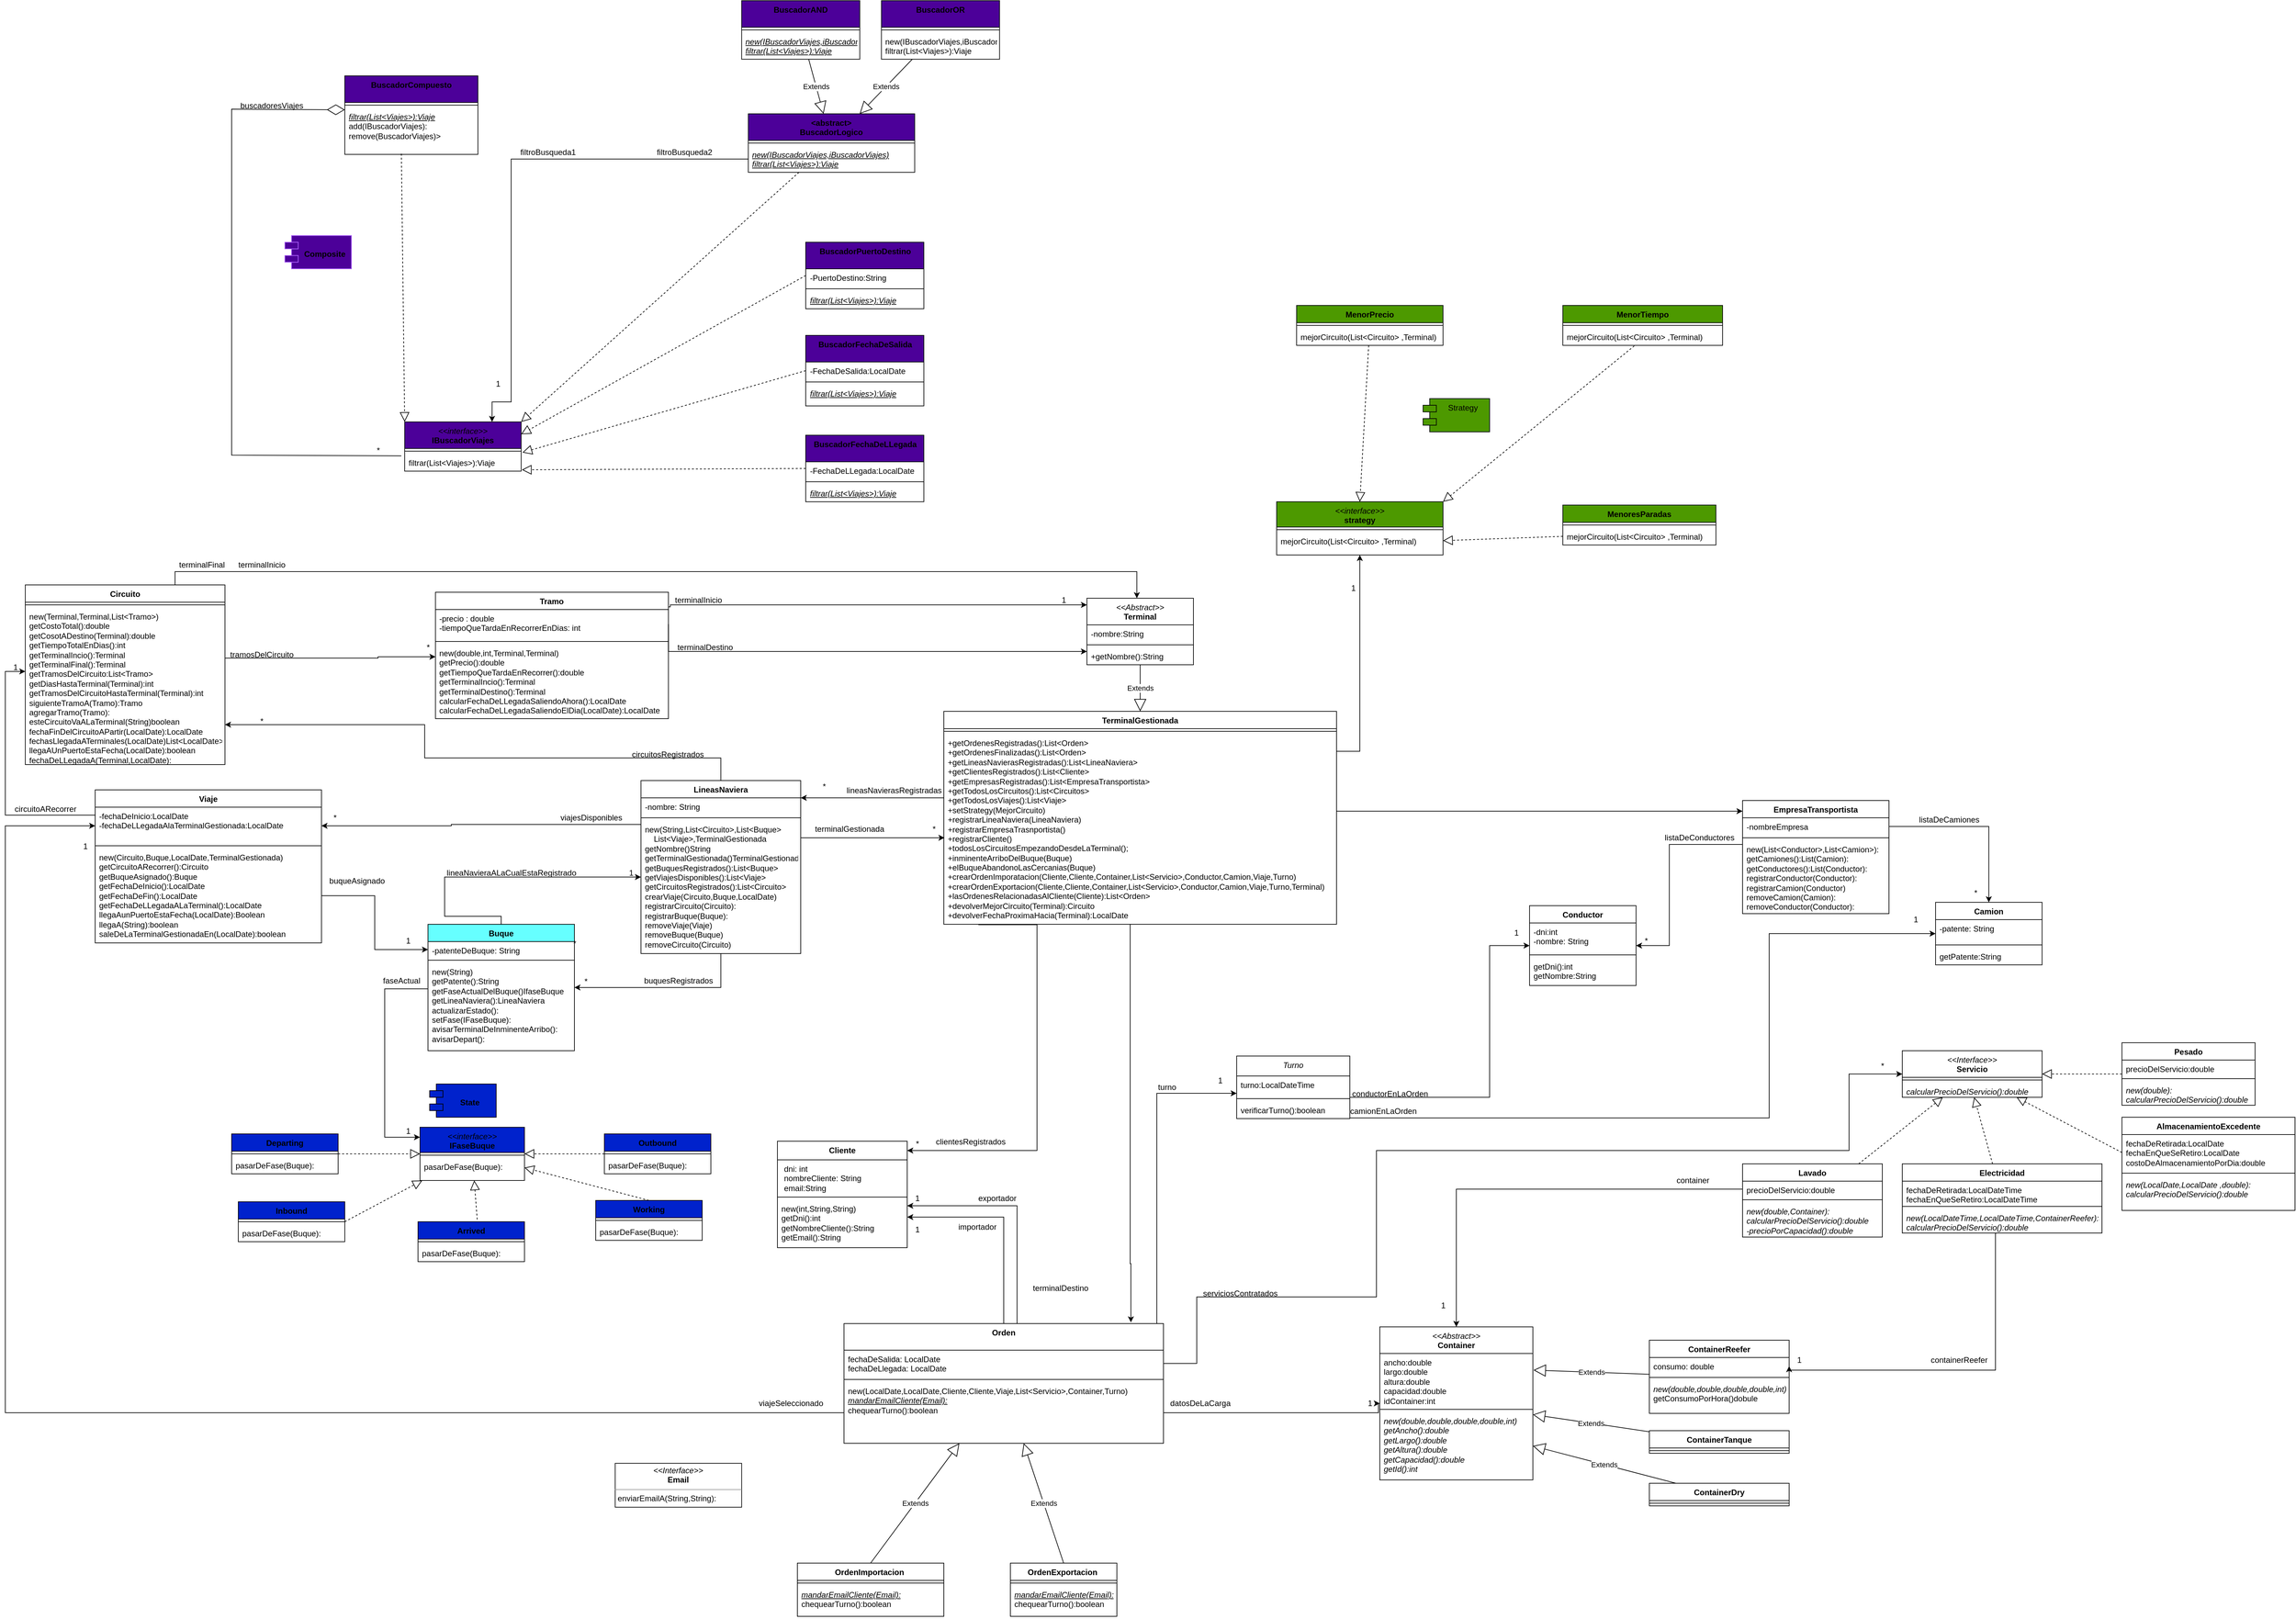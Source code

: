 <mxfile version="21.2.1" type="device">
  <diagram name="Página-1" id="0LWkbvT74W_gWExH9Klk">
    <mxGraphModel dx="3328" dy="3182" grid="1" gridSize="10" guides="1" tooltips="1" connect="1" arrows="1" fold="1" page="1" pageScale="1" pageWidth="827" pageHeight="1169" math="0" shadow="0">
      <root>
        <mxCell id="0" />
        <mxCell id="1" parent="0" />
        <mxCell id="UdQknDm0E4waIZ6ETTCy-1" value="&lt;i style=&quot;border-color: var(--border-color); font-weight: 400;&quot;&gt;&amp;lt;&amp;lt;Abstract&amp;gt;&amp;gt;&lt;/i&gt;&lt;br&gt;Terminal" style="swimlane;fontStyle=1;align=center;verticalAlign=top;childLayout=stackLayout;horizontal=1;startSize=40;horizontalStack=0;resizeParent=1;resizeParentMax=0;resizeLast=0;collapsible=1;marginBottom=0;whiteSpace=wrap;html=1;" parent="1" vertex="1">
          <mxGeometry x="325" y="-1160" width="160" height="100" as="geometry" />
        </mxCell>
        <mxCell id="UdQknDm0E4waIZ6ETTCy-2" value="-nombre:String" style="text;strokeColor=none;fillColor=none;align=left;verticalAlign=top;spacingLeft=4;spacingRight=4;overflow=hidden;rotatable=0;points=[[0,0.5],[1,0.5]];portConstraint=eastwest;whiteSpace=wrap;html=1;" parent="UdQknDm0E4waIZ6ETTCy-1" vertex="1">
          <mxGeometry y="40" width="160" height="26" as="geometry" />
        </mxCell>
        <mxCell id="UdQknDm0E4waIZ6ETTCy-3" value="" style="line;strokeWidth=1;fillColor=none;align=left;verticalAlign=middle;spacingTop=-1;spacingLeft=3;spacingRight=3;rotatable=0;labelPosition=right;points=[];portConstraint=eastwest;strokeColor=inherit;" parent="UdQknDm0E4waIZ6ETTCy-1" vertex="1">
          <mxGeometry y="66" width="160" height="8" as="geometry" />
        </mxCell>
        <mxCell id="UdQknDm0E4waIZ6ETTCy-4" value="+getNombre():String" style="text;strokeColor=none;fillColor=none;align=left;verticalAlign=top;spacingLeft=4;spacingRight=4;overflow=hidden;rotatable=0;points=[[0,0.5],[1,0.5]];portConstraint=eastwest;whiteSpace=wrap;html=1;" parent="UdQknDm0E4waIZ6ETTCy-1" vertex="1">
          <mxGeometry y="74" width="160" height="26" as="geometry" />
        </mxCell>
        <mxCell id="UdQknDm0E4waIZ6ETTCy-5" value="TerminalGestionada" style="swimlane;fontStyle=1;align=center;verticalAlign=top;childLayout=stackLayout;horizontal=1;startSize=26;horizontalStack=0;resizeParent=1;resizeParentMax=0;resizeLast=0;collapsible=1;marginBottom=0;whiteSpace=wrap;html=1;" parent="1" vertex="1">
          <mxGeometry x="110" y="-990" width="590" height="320" as="geometry" />
        </mxCell>
        <mxCell id="UdQknDm0E4waIZ6ETTCy-7" value="" style="line;strokeWidth=1;fillColor=none;align=left;verticalAlign=middle;spacingTop=-1;spacingLeft=3;spacingRight=3;rotatable=0;labelPosition=right;points=[];portConstraint=eastwest;strokeColor=inherit;" parent="UdQknDm0E4waIZ6ETTCy-5" vertex="1">
          <mxGeometry y="26" width="590" height="8" as="geometry" />
        </mxCell>
        <mxCell id="UdQknDm0E4waIZ6ETTCy-8" value="+getOrdenesRegistradas():List&amp;lt;Orden&amp;gt;&lt;br&gt;+getOrdenesFinalizadas():List&amp;lt;Orden&amp;gt;&lt;br&gt;+getLineasNavierasRegistradas():List&amp;lt;LineaNaviera&amp;gt;&lt;br&gt;+getClientesRegistrados():List&amp;lt;Cliente&amp;gt;&lt;br&gt;+getEmpresasRegistradas():List&amp;lt;EmpresaTransportista&amp;gt;&lt;br&gt;+getTodosLosCircuitos():List&amp;lt;Circuitos&amp;gt;&lt;br&gt;+getTodosLosViajes():List&amp;lt;Viaje&amp;gt;&lt;br&gt;&lt;span style=&quot;background-color: initial;&quot;&gt;+setStrategy(MejorCircuito)&lt;br&gt;&lt;/span&gt;+registrarLineaNaviera(LineaNaviera)&lt;br&gt;+registrarEmpresaTrasnportista()&lt;br&gt;+registrarCliente()&lt;br&gt;+todosLosCircuitosEmpezandoDesdeLaTerminal();&lt;br&gt;+inminenteArriboDelBuque(Buque)&lt;br&gt;+elBuqueAbandonoLasCercanias(Buque)&lt;br&gt;+crearOrdenImporatacion(Cliente,Cliente,Container,List&amp;lt;Servicio&amp;gt;,Conductor,Camion,Viaje,Turno)&lt;br&gt;+crearOrdenExportacion(Cliente,Cliente,Container,List&amp;lt;Servicio&amp;gt;,Conductor,Camion,Viaje,Turno,Terminal)&lt;br style=&quot;border-color: var(--border-color);&quot;&gt;+lasOrdenesRelacionadasAlCliente(Cliente):List&amp;lt;Orden&amp;gt;&lt;br&gt;+devolverMejorCircuito(Terminal):Circuito&lt;br&gt;+devolverFechaProximaHacia(Terminal):LocalDate&lt;br&gt;&lt;br&gt;&lt;div style=&quot;background-color:#2f2f2f;padding:0px 0px 0px 2px;&quot;&gt;&lt;div style=&quot;color: rgb(170, 170, 170); font-family: Consolas; font-size: 14pt;&quot;&gt;&lt;p style=&quot;background-color:#373737;margin:0;&quot;&gt;&lt;span style=&quot;color:#d9e8f7;&quot;&gt;&lt;/span&gt;&lt;/p&gt;&lt;/div&gt;&lt;/div&gt;" style="text;strokeColor=none;fillColor=none;align=left;verticalAlign=top;spacingLeft=4;spacingRight=4;overflow=hidden;rotatable=0;points=[[0,0.5],[1,0.5]];portConstraint=eastwest;whiteSpace=wrap;html=1;" parent="UdQknDm0E4waIZ6ETTCy-5" vertex="1">
          <mxGeometry y="34" width="590" height="286" as="geometry" />
        </mxCell>
        <mxCell id="UdQknDm0E4waIZ6ETTCy-9" value="Extends" style="endArrow=block;endSize=16;endFill=0;html=1;rounded=0;entryX=0.5;entryY=0;entryDx=0;entryDy=0;" parent="1" source="UdQknDm0E4waIZ6ETTCy-1" target="UdQknDm0E4waIZ6ETTCy-5" edge="1">
          <mxGeometry width="160" relative="1" as="geometry">
            <mxPoint x="630" y="-830" as="sourcePoint" />
            <mxPoint x="790" y="-830" as="targetPoint" />
          </mxGeometry>
        </mxCell>
        <mxCell id="9LoWoOsG8YeQ-DeBfzs4-55" style="edgeStyle=orthogonalEdgeStyle;rounded=0;orthogonalLoop=1;jettySize=auto;html=1;" edge="1" parent="1" source="9LoWoOsG8YeQ-DeBfzs4-19" target="9LoWoOsG8YeQ-DeBfzs4-51">
          <mxGeometry relative="1" as="geometry">
            <Array as="points">
              <mxPoint x="430" y="-416" />
            </Array>
          </mxGeometry>
        </mxCell>
        <mxCell id="9LoWoOsG8YeQ-DeBfzs4-450" style="edgeStyle=orthogonalEdgeStyle;rounded=0;orthogonalLoop=1;jettySize=auto;html=1;exitX=0.5;exitY=0;exitDx=0;exitDy=0;" edge="1" parent="1" source="9LoWoOsG8YeQ-DeBfzs4-19" target="9LoWoOsG8YeQ-DeBfzs4-41">
          <mxGeometry relative="1" as="geometry">
            <Array as="points">
              <mxPoint x="200" y="-230" />
            </Array>
          </mxGeometry>
        </mxCell>
        <mxCell id="9LoWoOsG8YeQ-DeBfzs4-452" style="edgeStyle=orthogonalEdgeStyle;rounded=0;orthogonalLoop=1;jettySize=auto;html=1;exitX=0.5;exitY=0;exitDx=0;exitDy=0;" edge="1" parent="1" source="9LoWoOsG8YeQ-DeBfzs4-19" target="9LoWoOsG8YeQ-DeBfzs4-44">
          <mxGeometry relative="1" as="geometry">
            <Array as="points">
              <mxPoint x="220" y="-70" />
              <mxPoint x="220" y="-247" />
            </Array>
          </mxGeometry>
        </mxCell>
        <mxCell id="9LoWoOsG8YeQ-DeBfzs4-19" value="Orden" style="swimlane;fontStyle=1;align=center;verticalAlign=top;childLayout=stackLayout;horizontal=1;startSize=40;horizontalStack=0;resizeParent=1;resizeParentMax=0;resizeLast=0;collapsible=1;marginBottom=0;whiteSpace=wrap;html=1;" vertex="1" parent="1">
          <mxGeometry x="-40" y="-70" width="480" height="180" as="geometry" />
        </mxCell>
        <mxCell id="9LoWoOsG8YeQ-DeBfzs4-20" value="fechaDeSalida: LocalDate&lt;br&gt;fechaDeLlegada: LocalDate&lt;br&gt;" style="text;strokeColor=none;fillColor=none;align=left;verticalAlign=top;spacingLeft=4;spacingRight=4;overflow=hidden;rotatable=0;points=[[0,0.5],[1,0.5]];portConstraint=eastwest;whiteSpace=wrap;html=1;" vertex="1" parent="9LoWoOsG8YeQ-DeBfzs4-19">
          <mxGeometry y="40" width="480" height="40" as="geometry" />
        </mxCell>
        <mxCell id="9LoWoOsG8YeQ-DeBfzs4-21" value="" style="line;strokeWidth=1;fillColor=none;align=left;verticalAlign=middle;spacingTop=-1;spacingLeft=3;spacingRight=3;rotatable=0;labelPosition=right;points=[];portConstraint=eastwest;strokeColor=inherit;" vertex="1" parent="9LoWoOsG8YeQ-DeBfzs4-19">
          <mxGeometry y="80" width="480" height="8" as="geometry" />
        </mxCell>
        <mxCell id="9LoWoOsG8YeQ-DeBfzs4-22" value="new(LocalDate,LocalDate,Cliente,Cliente,Viaje,List&amp;lt;Servicio&amp;gt;,Container,Turno)&lt;br&gt;&lt;i&gt;&lt;u&gt;mandarEmailCliente(Email):&lt;br&gt;&lt;/u&gt;&lt;/i&gt;chequearTurno():boolean" style="text;strokeColor=none;fillColor=none;align=left;verticalAlign=top;spacingLeft=4;spacingRight=4;overflow=hidden;rotatable=0;points=[[0,0.5],[1,0.5]];portConstraint=eastwest;whiteSpace=wrap;html=1;" vertex="1" parent="9LoWoOsG8YeQ-DeBfzs4-19">
          <mxGeometry y="88" width="480" height="92" as="geometry" />
        </mxCell>
        <mxCell id="9LoWoOsG8YeQ-DeBfzs4-24" style="edgeStyle=orthogonalEdgeStyle;rounded=0;orthogonalLoop=1;jettySize=auto;html=1;entryX=0.898;entryY=-0.01;entryDx=0;entryDy=0;entryPerimeter=0;" edge="1" parent="1" source="UdQknDm0E4waIZ6ETTCy-5" target="9LoWoOsG8YeQ-DeBfzs4-19">
          <mxGeometry relative="1" as="geometry">
            <mxPoint x="330" y="-399" as="sourcePoint" />
            <mxPoint x="340" y="-160" as="targetPoint" />
            <Array as="points">
              <mxPoint x="390" y="-160" />
              <mxPoint x="391" y="-160" />
            </Array>
          </mxGeometry>
        </mxCell>
        <mxCell id="9LoWoOsG8YeQ-DeBfzs4-28" value="clientesRegistrados" style="text;html=1;align=center;verticalAlign=middle;resizable=0;points=[];autosize=1;strokeColor=none;fillColor=none;" vertex="1" parent="1">
          <mxGeometry x="85" y="-358" width="130" height="30" as="geometry" />
        </mxCell>
        <mxCell id="9LoWoOsG8YeQ-DeBfzs4-30" value="*" style="text;html=1;align=center;verticalAlign=middle;resizable=0;points=[];autosize=1;strokeColor=none;fillColor=none;" vertex="1" parent="1">
          <mxGeometry x="55" y="-355" width="30" height="30" as="geometry" />
        </mxCell>
        <mxCell id="9LoWoOsG8YeQ-DeBfzs4-31" value="importador" style="text;html=1;align=center;verticalAlign=middle;resizable=0;points=[];autosize=1;strokeColor=none;fillColor=none;" vertex="1" parent="1">
          <mxGeometry x="120" y="-230" width="80" height="30" as="geometry" />
        </mxCell>
        <mxCell id="9LoWoOsG8YeQ-DeBfzs4-32" value="exportador" style="text;html=1;align=center;verticalAlign=middle;resizable=0;points=[];autosize=1;strokeColor=none;fillColor=none;" vertex="1" parent="1">
          <mxGeometry x="150" y="-273" width="80" height="30" as="geometry" />
        </mxCell>
        <mxCell id="9LoWoOsG8YeQ-DeBfzs4-34" value="1" style="text;html=1;align=center;verticalAlign=middle;resizable=0;points=[];autosize=1;strokeColor=none;fillColor=none;" vertex="1" parent="1">
          <mxGeometry x="55" y="-273" width="30" height="30" as="geometry" />
        </mxCell>
        <mxCell id="9LoWoOsG8YeQ-DeBfzs4-41" value="&lt;b&gt;Cliente&lt;br&gt;&lt;br&gt;&lt;/b&gt;" style="swimlane;fontStyle=1;align=center;verticalAlign=top;childLayout=stackLayout;horizontal=1;startSize=28;horizontalStack=0;resizeParent=1;resizeParentMax=0;resizeLast=0;collapsible=1;marginBottom=0;whiteSpace=wrap;html=1;" vertex="1" parent="1">
          <mxGeometry x="-140" y="-344" width="195" height="160" as="geometry" />
        </mxCell>
        <mxCell id="9LoWoOsG8YeQ-DeBfzs4-42" value="&lt;p style=&quot;margin: 0px 0px 0px 4px;&quot;&gt;dni: int&lt;/p&gt;&lt;p style=&quot;margin: 0px 0px 0px 4px;&quot;&gt;nombreCliente: String&lt;/p&gt;&lt;p style=&quot;margin: 0px 0px 0px 4px;&quot;&gt;email:String&lt;/p&gt;" style="text;strokeColor=none;fillColor=none;align=left;verticalAlign=top;spacingLeft=4;spacingRight=4;overflow=hidden;rotatable=0;points=[[0,0.5],[1,0.5]];portConstraint=eastwest;whiteSpace=wrap;html=1;" vertex="1" parent="9LoWoOsG8YeQ-DeBfzs4-41">
          <mxGeometry y="28" width="195" height="52" as="geometry" />
        </mxCell>
        <mxCell id="9LoWoOsG8YeQ-DeBfzs4-43" value="" style="line;strokeWidth=1;fillColor=none;align=left;verticalAlign=middle;spacingTop=-1;spacingLeft=3;spacingRight=3;rotatable=0;labelPosition=right;points=[];portConstraint=eastwest;strokeColor=inherit;" vertex="1" parent="9LoWoOsG8YeQ-DeBfzs4-41">
          <mxGeometry y="80" width="195" height="8" as="geometry" />
        </mxCell>
        <mxCell id="9LoWoOsG8YeQ-DeBfzs4-44" value="new(int,String,String)&lt;br&gt;getDni():int&lt;br&gt;getNombreCliente():String&lt;br&gt;getEmail():String" style="text;strokeColor=none;fillColor=none;align=left;verticalAlign=top;spacingLeft=4;spacingRight=4;overflow=hidden;rotatable=0;points=[[0,0.5],[1,0.5]];portConstraint=eastwest;whiteSpace=wrap;html=1;" vertex="1" parent="9LoWoOsG8YeQ-DeBfzs4-41">
          <mxGeometry y="88" width="195" height="72" as="geometry" />
        </mxCell>
        <mxCell id="9LoWoOsG8YeQ-DeBfzs4-50" style="edgeStyle=orthogonalEdgeStyle;rounded=0;orthogonalLoop=1;jettySize=auto;html=1;exitX=0.088;exitY=1.002;exitDx=0;exitDy=0;exitPerimeter=0;" edge="1" parent="1" source="UdQknDm0E4waIZ6ETTCy-8" target="9LoWoOsG8YeQ-DeBfzs4-41">
          <mxGeometry relative="1" as="geometry">
            <Array as="points">
              <mxPoint x="250" y="-669" />
              <mxPoint x="250" y="-330" />
            </Array>
          </mxGeometry>
        </mxCell>
        <mxCell id="9LoWoOsG8YeQ-DeBfzs4-51" value="&lt;span style=&quot;font-weight: 400;&quot;&gt;&lt;i&gt;Turno&lt;/i&gt;&lt;/span&gt;" style="swimlane;fontStyle=1;align=center;verticalAlign=top;childLayout=stackLayout;horizontal=1;startSize=30;horizontalStack=0;resizeParent=1;resizeParentMax=0;resizeLast=0;collapsible=1;marginBottom=0;whiteSpace=wrap;html=1;" vertex="1" parent="1">
          <mxGeometry x="550" y="-472" width="170" height="94" as="geometry" />
        </mxCell>
        <mxCell id="9LoWoOsG8YeQ-DeBfzs4-52" value="turno:LocalDateTime" style="text;strokeColor=none;fillColor=none;align=left;verticalAlign=top;spacingLeft=4;spacingRight=4;overflow=hidden;rotatable=0;points=[[0,0.5],[1,0.5]];portConstraint=eastwest;whiteSpace=wrap;html=1;" vertex="1" parent="9LoWoOsG8YeQ-DeBfzs4-51">
          <mxGeometry y="30" width="170" height="30" as="geometry" />
        </mxCell>
        <mxCell id="9LoWoOsG8YeQ-DeBfzs4-53" value="" style="line;strokeWidth=1;fillColor=none;align=left;verticalAlign=middle;spacingTop=-1;spacingLeft=3;spacingRight=3;rotatable=0;labelPosition=right;points=[];portConstraint=eastwest;strokeColor=inherit;" vertex="1" parent="9LoWoOsG8YeQ-DeBfzs4-51">
          <mxGeometry y="60" width="170" height="8" as="geometry" />
        </mxCell>
        <mxCell id="9LoWoOsG8YeQ-DeBfzs4-54" value="verificarTurno():boolean" style="text;strokeColor=none;fillColor=none;align=left;verticalAlign=top;spacingLeft=4;spacingRight=4;overflow=hidden;rotatable=0;points=[[0,0.5],[1,0.5]];portConstraint=eastwest;whiteSpace=wrap;html=1;" vertex="1" parent="9LoWoOsG8YeQ-DeBfzs4-51">
          <mxGeometry y="68" width="170" height="26" as="geometry" />
        </mxCell>
        <mxCell id="9LoWoOsG8YeQ-DeBfzs4-56" value="OrdenImportacion&amp;nbsp;" style="swimlane;fontStyle=1;align=center;verticalAlign=top;childLayout=stackLayout;horizontal=1;startSize=26;horizontalStack=0;resizeParent=1;resizeParentMax=0;resizeLast=0;collapsible=1;marginBottom=0;whiteSpace=wrap;html=1;" vertex="1" parent="1">
          <mxGeometry x="-110" y="290" width="220" height="80" as="geometry" />
        </mxCell>
        <mxCell id="9LoWoOsG8YeQ-DeBfzs4-57" value="" style="line;strokeWidth=1;fillColor=none;align=left;verticalAlign=middle;spacingTop=-1;spacingLeft=3;spacingRight=3;rotatable=0;labelPosition=right;points=[];portConstraint=eastwest;strokeColor=inherit;" vertex="1" parent="9LoWoOsG8YeQ-DeBfzs4-56">
          <mxGeometry y="26" width="220" height="8" as="geometry" />
        </mxCell>
        <mxCell id="9LoWoOsG8YeQ-DeBfzs4-455" value="&lt;i&gt;&lt;u&gt;mandarEmailCliente(Email):&lt;br&gt;&lt;/u&gt;&lt;/i&gt;chequearTurno():boolean" style="text;strokeColor=none;fillColor=none;align=left;verticalAlign=top;spacingLeft=4;spacingRight=4;overflow=hidden;rotatable=0;points=[[0,0.5],[1,0.5]];portConstraint=eastwest;whiteSpace=wrap;html=1;" vertex="1" parent="9LoWoOsG8YeQ-DeBfzs4-56">
          <mxGeometry y="34" width="220" height="46" as="geometry" />
        </mxCell>
        <mxCell id="9LoWoOsG8YeQ-DeBfzs4-58" value="OrdenExportacion&amp;nbsp;" style="swimlane;fontStyle=1;align=center;verticalAlign=top;childLayout=stackLayout;horizontal=1;startSize=26;horizontalStack=0;resizeParent=1;resizeParentMax=0;resizeLast=0;collapsible=1;marginBottom=0;whiteSpace=wrap;html=1;" vertex="1" parent="1">
          <mxGeometry x="210" y="290" width="160" height="80" as="geometry" />
        </mxCell>
        <mxCell id="9LoWoOsG8YeQ-DeBfzs4-59" value="" style="line;strokeWidth=1;fillColor=none;align=left;verticalAlign=middle;spacingTop=-1;spacingLeft=3;spacingRight=3;rotatable=0;labelPosition=right;points=[];portConstraint=eastwest;strokeColor=inherit;" vertex="1" parent="9LoWoOsG8YeQ-DeBfzs4-58">
          <mxGeometry y="26" width="160" height="8" as="geometry" />
        </mxCell>
        <mxCell id="9LoWoOsG8YeQ-DeBfzs4-457" value="&lt;i&gt;&lt;u&gt;mandarEmailCliente(Email):&lt;br&gt;&lt;/u&gt;&lt;/i&gt;chequearTurno():boolean" style="text;strokeColor=none;fillColor=none;align=left;verticalAlign=top;spacingLeft=4;spacingRight=4;overflow=hidden;rotatable=0;points=[[0,0.5],[1,0.5]];portConstraint=eastwest;whiteSpace=wrap;html=1;" vertex="1" parent="9LoWoOsG8YeQ-DeBfzs4-58">
          <mxGeometry y="34" width="160" height="46" as="geometry" />
        </mxCell>
        <mxCell id="9LoWoOsG8YeQ-DeBfzs4-60" value="Extends" style="endArrow=block;endSize=16;endFill=0;html=1;rounded=0;exitX=0.5;exitY=0;exitDx=0;exitDy=0;" edge="1" parent="1" source="9LoWoOsG8YeQ-DeBfzs4-58" target="9LoWoOsG8YeQ-DeBfzs4-19">
          <mxGeometry width="160" relative="1" as="geometry">
            <mxPoint x="350" y="-350" as="sourcePoint" />
            <mxPoint x="363" y="-466" as="targetPoint" />
          </mxGeometry>
        </mxCell>
        <mxCell id="9LoWoOsG8YeQ-DeBfzs4-61" value="Extends" style="endArrow=block;endSize=16;endFill=0;html=1;rounded=0;exitX=0.5;exitY=0;exitDx=0;exitDy=0;" edge="1" parent="1" source="9LoWoOsG8YeQ-DeBfzs4-56" target="9LoWoOsG8YeQ-DeBfzs4-19">
          <mxGeometry width="160" relative="1" as="geometry">
            <mxPoint x="380" y="-454" as="sourcePoint" />
            <mxPoint x="180" y="220" as="targetPoint" />
            <Array as="points" />
          </mxGeometry>
        </mxCell>
        <mxCell id="9LoWoOsG8YeQ-DeBfzs4-62" style="edgeStyle=orthogonalEdgeStyle;rounded=0;orthogonalLoop=1;jettySize=auto;html=1;exitX=0.5;exitY=0;exitDx=0;exitDy=0;" edge="1" parent="1" source="9LoWoOsG8YeQ-DeBfzs4-63" target="9LoWoOsG8YeQ-DeBfzs4-90">
          <mxGeometry relative="1" as="geometry">
            <Array as="points">
              <mxPoint x="-225" y="-920" />
              <mxPoint x="-670" y="-920" />
              <mxPoint x="-670" y="-970" />
            </Array>
            <mxPoint x="-470" y="-940" as="targetPoint" />
          </mxGeometry>
        </mxCell>
        <mxCell id="9LoWoOsG8YeQ-DeBfzs4-414" style="edgeStyle=orthogonalEdgeStyle;rounded=0;orthogonalLoop=1;jettySize=auto;html=1;" edge="1" parent="1" source="9LoWoOsG8YeQ-DeBfzs4-63" target="9LoWoOsG8YeQ-DeBfzs4-110">
          <mxGeometry relative="1" as="geometry">
            <Array as="points">
              <mxPoint x="-225" y="-575" />
            </Array>
          </mxGeometry>
        </mxCell>
        <mxCell id="9LoWoOsG8YeQ-DeBfzs4-63" value="LineasNaviera" style="swimlane;fontStyle=1;align=center;verticalAlign=top;childLayout=stackLayout;horizontal=1;startSize=26;horizontalStack=0;resizeParent=1;resizeParentMax=0;resizeLast=0;collapsible=1;marginBottom=0;whiteSpace=wrap;html=1;" vertex="1" parent="1">
          <mxGeometry x="-345" y="-886" width="240" height="260" as="geometry" />
        </mxCell>
        <mxCell id="9LoWoOsG8YeQ-DeBfzs4-64" value="-nombre: String" style="text;strokeColor=none;fillColor=none;align=left;verticalAlign=top;spacingLeft=4;spacingRight=4;overflow=hidden;rotatable=0;points=[[0,0.5],[1,0.5]];portConstraint=eastwest;whiteSpace=wrap;html=1;" vertex="1" parent="9LoWoOsG8YeQ-DeBfzs4-63">
          <mxGeometry y="26" width="240" height="26" as="geometry" />
        </mxCell>
        <mxCell id="9LoWoOsG8YeQ-DeBfzs4-65" value="" style="line;strokeWidth=1;fillColor=none;align=left;verticalAlign=middle;spacingTop=-1;spacingLeft=3;spacingRight=3;rotatable=0;labelPosition=right;points=[];portConstraint=eastwest;strokeColor=inherit;" vertex="1" parent="9LoWoOsG8YeQ-DeBfzs4-63">
          <mxGeometry y="52" width="240" height="8" as="geometry" />
        </mxCell>
        <mxCell id="9LoWoOsG8YeQ-DeBfzs4-66" value="new(String,List&amp;lt;Circuito&amp;gt;,List&amp;lt;Buque&amp;gt;&lt;br&gt;&lt;span style=&quot;white-space: pre;&quot;&gt;	&lt;span style=&quot;white-space: pre;&quot;&gt;	&lt;/span&gt; &lt;/span&gt;&amp;nbsp;List&amp;lt;Viaje&amp;gt;,TerminalGestionada&lt;br&gt;getNombre()String&lt;br&gt;getTerminalGestionada()TerminalGestionada&lt;br&gt;getBuquesRegistrados():List&amp;lt;Buque&amp;gt;&lt;br&gt;getViajesDisponibles():List&amp;lt;Viaje&amp;gt;&lt;br&gt;getCircuitosRegistrados():List&amp;lt;Circuito&amp;gt;&lt;br&gt;crearViaje(Circuito,Buque,LocalDate)&lt;br&gt;registrarCircuito(Circuito):&lt;br&gt;registrarBuque(Buque):&lt;br&gt;removeViaje(Viaje)&lt;br&gt;removeBuque(Buque)&lt;br&gt;removeCircuito(Circuito)" style="text;strokeColor=none;fillColor=none;align=left;verticalAlign=top;spacingLeft=4;spacingRight=4;overflow=hidden;rotatable=0;points=[[0,0.5],[1,0.5]];portConstraint=eastwest;whiteSpace=wrap;html=1;" vertex="1" parent="9LoWoOsG8YeQ-DeBfzs4-63">
          <mxGeometry y="60" width="240" height="200" as="geometry" />
        </mxCell>
        <mxCell id="9LoWoOsG8YeQ-DeBfzs4-72" value="circuitosRegistrados" style="text;html=1;align=center;verticalAlign=middle;resizable=0;points=[];autosize=1;strokeColor=none;fillColor=none;" vertex="1" parent="1">
          <mxGeometry x="-370" y="-940" width="130" height="30" as="geometry" />
        </mxCell>
        <mxCell id="9LoWoOsG8YeQ-DeBfzs4-73" value="buquesRegistrados" style="text;html=1;align=center;verticalAlign=middle;resizable=0;points=[];autosize=1;strokeColor=none;fillColor=none;" vertex="1" parent="1">
          <mxGeometry x="-353.75" y="-600" width="130" height="30" as="geometry" />
        </mxCell>
        <mxCell id="9LoWoOsG8YeQ-DeBfzs4-75" value="viajesDisponibles" style="text;html=1;align=center;verticalAlign=middle;resizable=0;points=[];autosize=1;strokeColor=none;fillColor=none;" vertex="1" parent="1">
          <mxGeometry x="-480" y="-845" width="120" height="30" as="geometry" />
        </mxCell>
        <mxCell id="9LoWoOsG8YeQ-DeBfzs4-77" value="buqueAsignado" style="text;html=1;align=center;verticalAlign=middle;resizable=0;points=[];autosize=1;strokeColor=none;fillColor=none;" vertex="1" parent="1">
          <mxGeometry x="-827" y="-750" width="110" height="30" as="geometry" />
        </mxCell>
        <mxCell id="9LoWoOsG8YeQ-DeBfzs4-78" value="circuitoARecorrer" style="text;html=1;align=center;verticalAlign=middle;resizable=0;points=[];autosize=1;strokeColor=none;fillColor=none;" vertex="1" parent="1">
          <mxGeometry x="-1300" y="-858" width="120" height="30" as="geometry" />
        </mxCell>
        <mxCell id="9LoWoOsG8YeQ-DeBfzs4-79" value="*" style="text;html=1;align=center;verticalAlign=middle;resizable=0;points=[];autosize=1;strokeColor=none;fillColor=none;" vertex="1" parent="1">
          <mxGeometry x="-680" y="-1101" width="30" height="30" as="geometry" />
        </mxCell>
        <mxCell id="9LoWoOsG8YeQ-DeBfzs4-80" value="tramosDelCircuito" style="text;html=1;align=center;verticalAlign=middle;resizable=0;points=[];autosize=1;strokeColor=none;fillColor=none;" vertex="1" parent="1">
          <mxGeometry x="-975" y="-1090" width="120" height="30" as="geometry" />
        </mxCell>
        <mxCell id="9LoWoOsG8YeQ-DeBfzs4-81" value="Tramo" style="swimlane;fontStyle=1;align=center;verticalAlign=top;childLayout=stackLayout;horizontal=1;startSize=26;horizontalStack=0;resizeParent=1;resizeParentMax=0;resizeLast=0;collapsible=1;marginBottom=0;whiteSpace=wrap;html=1;" vertex="1" parent="1">
          <mxGeometry x="-653.75" y="-1169" width="350" height="190" as="geometry" />
        </mxCell>
        <mxCell id="9LoWoOsG8YeQ-DeBfzs4-82" value="-precio : double&lt;br&gt;-tiempoQueTardaEnRecorrerEnDias: int" style="text;strokeColor=none;fillColor=none;align=left;verticalAlign=top;spacingLeft=4;spacingRight=4;overflow=hidden;rotatable=0;points=[[0,0.5],[1,0.5]];portConstraint=eastwest;whiteSpace=wrap;html=1;" vertex="1" parent="9LoWoOsG8YeQ-DeBfzs4-81">
          <mxGeometry y="26" width="350" height="44" as="geometry" />
        </mxCell>
        <mxCell id="9LoWoOsG8YeQ-DeBfzs4-83" value="" style="line;strokeWidth=1;fillColor=none;align=left;verticalAlign=middle;spacingTop=-1;spacingLeft=3;spacingRight=3;rotatable=0;labelPosition=right;points=[];portConstraint=eastwest;strokeColor=inherit;" vertex="1" parent="9LoWoOsG8YeQ-DeBfzs4-81">
          <mxGeometry y="70" width="350" height="8" as="geometry" />
        </mxCell>
        <mxCell id="9LoWoOsG8YeQ-DeBfzs4-84" value="new(double,int,Terminal,Terminal)&lt;br&gt;getPrecio():double&lt;br&gt;getTiempoQueTardaEnRecorrer():double&lt;br&gt;getTerminalIncio():Terminal&lt;br&gt;getTerminalDestino():Terminal&lt;br&gt;calcularFechaDeLLegadaSaliendoAhora():LocalDate&lt;br&gt;calcularFechaDeLLegadaSaliendoElDia(LocalDate):LocalDate" style="text;strokeColor=none;fillColor=none;align=left;verticalAlign=top;spacingLeft=4;spacingRight=4;overflow=hidden;rotatable=0;points=[[0,0.5],[1,0.5]];portConstraint=eastwest;whiteSpace=wrap;html=1;" vertex="1" parent="9LoWoOsG8YeQ-DeBfzs4-81">
          <mxGeometry y="78" width="350" height="112" as="geometry" />
        </mxCell>
        <mxCell id="9LoWoOsG8YeQ-DeBfzs4-86" value="terminalInicio" style="text;html=1;align=center;verticalAlign=middle;resizable=0;points=[];autosize=1;strokeColor=none;fillColor=none;" vertex="1" parent="1">
          <mxGeometry x="-303.75" y="-1172" width="90" height="30" as="geometry" />
        </mxCell>
        <mxCell id="9LoWoOsG8YeQ-DeBfzs4-87" style="edgeStyle=orthogonalEdgeStyle;rounded=0;orthogonalLoop=1;jettySize=auto;html=1;exitX=1;exitY=0.25;exitDx=0;exitDy=0;" edge="1" parent="1" source="9LoWoOsG8YeQ-DeBfzs4-88" target="9LoWoOsG8YeQ-DeBfzs4-81">
          <mxGeometry relative="1" as="geometry">
            <Array as="points">
              <mxPoint x="-970" y="-1070" />
              <mxPoint x="-740" y="-1070" />
              <mxPoint x="-740" y="-1072" />
            </Array>
          </mxGeometry>
        </mxCell>
        <mxCell id="9LoWoOsG8YeQ-DeBfzs4-433" style="edgeStyle=orthogonalEdgeStyle;rounded=0;orthogonalLoop=1;jettySize=auto;html=1;exitX=0.75;exitY=0;exitDx=0;exitDy=0;" edge="1" parent="1" source="9LoWoOsG8YeQ-DeBfzs4-88" target="UdQknDm0E4waIZ6ETTCy-1">
          <mxGeometry relative="1" as="geometry">
            <Array as="points">
              <mxPoint x="-1045" y="-1200" />
              <mxPoint x="400" y="-1200" />
            </Array>
          </mxGeometry>
        </mxCell>
        <mxCell id="9LoWoOsG8YeQ-DeBfzs4-88" value="Circuito" style="swimlane;fontStyle=1;align=center;verticalAlign=top;childLayout=stackLayout;horizontal=1;startSize=26;horizontalStack=0;resizeParent=1;resizeParentMax=0;resizeLast=0;collapsible=1;marginBottom=0;whiteSpace=wrap;html=1;" vertex="1" parent="1">
          <mxGeometry x="-1270" y="-1180" width="300" height="270" as="geometry" />
        </mxCell>
        <mxCell id="9LoWoOsG8YeQ-DeBfzs4-89" value="" style="line;strokeWidth=1;fillColor=none;align=left;verticalAlign=middle;spacingTop=-1;spacingLeft=3;spacingRight=3;rotatable=0;labelPosition=right;points=[];portConstraint=eastwest;strokeColor=inherit;" vertex="1" parent="9LoWoOsG8YeQ-DeBfzs4-88">
          <mxGeometry y="26" width="300" height="8" as="geometry" />
        </mxCell>
        <mxCell id="9LoWoOsG8YeQ-DeBfzs4-90" value="new(Terminal,Terminal,List&amp;lt;Tramo&amp;gt;)&lt;br&gt;getCostoTotal():double&lt;br&gt;getCosotADestino(Terminal):double&lt;br&gt;getTiempoTotalEnDias():int&lt;br&gt;getTerminalIncio():Terminal&lt;br&gt;getTerminalFinal():Terminal&lt;br&gt;getTramosDelCircuito:List&amp;lt;Tramo&amp;gt;&lt;br&gt;getDiasHastaTerminal(Terminal):int&lt;br&gt;getTramosDelCircuitoHastaTerminal(Terminal):int&lt;br&gt;siguienteTramoA(Tramo):Tramo&lt;br&gt;agregarTramo(Tramo):&lt;br&gt;esteCircuitoVaALaTerminal(String)boolean&lt;br&gt;fechaFinDelCircuitoAPartir(LocalDate):LocalDate&lt;br&gt;fechasLlegadaATerminales(LocalDate)List&amp;lt;LocalDate&amp;gt;&lt;br&gt;llegaAUnPuertoEstaFecha(LocalDate):boolean&lt;br&gt;fechaDeLLegadaA(Terminal,LocalDate):" style="text;strokeColor=none;fillColor=none;align=left;verticalAlign=top;spacingLeft=4;spacingRight=4;overflow=hidden;rotatable=0;points=[[0,0.5],[1,0.5]];portConstraint=eastwest;whiteSpace=wrap;html=1;" vertex="1" parent="9LoWoOsG8YeQ-DeBfzs4-88">
          <mxGeometry y="34" width="300" height="236" as="geometry" />
        </mxCell>
        <mxCell id="9LoWoOsG8YeQ-DeBfzs4-102" value="terminalDestino" style="text;html=1;align=center;verticalAlign=middle;resizable=0;points=[];autosize=1;strokeColor=none;fillColor=none;" vertex="1" parent="1">
          <mxGeometry x="-303.75" y="-1101" width="110" height="30" as="geometry" />
        </mxCell>
        <mxCell id="9LoWoOsG8YeQ-DeBfzs4-104" style="edgeStyle=orthogonalEdgeStyle;rounded=0;orthogonalLoop=1;jettySize=auto;html=1;exitX=0;exitY=0.5;exitDx=0;exitDy=0;" edge="1" parent="1" source="UdQknDm0E4waIZ6ETTCy-8" target="9LoWoOsG8YeQ-DeBfzs4-63">
          <mxGeometry relative="1" as="geometry">
            <mxPoint x="-100" y="-860" as="targetPoint" />
            <Array as="points">
              <mxPoint x="110" y="-860" />
            </Array>
          </mxGeometry>
        </mxCell>
        <mxCell id="9LoWoOsG8YeQ-DeBfzs4-105" style="edgeStyle=orthogonalEdgeStyle;rounded=0;orthogonalLoop=1;jettySize=auto;html=1;exitX=1;exitY=0.5;exitDx=0;exitDy=0;" edge="1" parent="1" source="9LoWoOsG8YeQ-DeBfzs4-66">
          <mxGeometry relative="1" as="geometry">
            <mxPoint x="111" y="-800" as="targetPoint" />
            <Array as="points">
              <mxPoint x="111" y="-800" />
            </Array>
          </mxGeometry>
        </mxCell>
        <mxCell id="9LoWoOsG8YeQ-DeBfzs4-429" style="edgeStyle=orthogonalEdgeStyle;rounded=0;orthogonalLoop=1;jettySize=auto;html=1;exitX=0.5;exitY=0;exitDx=0;exitDy=0;" edge="1" parent="1" source="9LoWoOsG8YeQ-DeBfzs4-110" target="9LoWoOsG8YeQ-DeBfzs4-66">
          <mxGeometry relative="1" as="geometry">
            <Array as="points">
              <mxPoint x="-640" y="-682" />
              <mxPoint x="-640" y="-741" />
            </Array>
          </mxGeometry>
        </mxCell>
        <mxCell id="9LoWoOsG8YeQ-DeBfzs4-110" value="Buque" style="swimlane;fontStyle=1;align=center;verticalAlign=top;childLayout=stackLayout;horizontal=1;startSize=26;horizontalStack=0;resizeParent=1;resizeParentMax=0;resizeLast=0;collapsible=1;marginBottom=0;whiteSpace=wrap;html=1;fillColor=#66FFFF;" vertex="1" parent="1">
          <mxGeometry x="-665" y="-670" width="220" height="190" as="geometry" />
        </mxCell>
        <mxCell id="9LoWoOsG8YeQ-DeBfzs4-111" value="-patenteDeBuque: String&lt;br&gt;" style="text;strokeColor=none;fillColor=none;align=left;verticalAlign=top;spacingLeft=4;spacingRight=4;overflow=hidden;rotatable=0;points=[[0,0.5],[1,0.5]];portConstraint=eastwest;whiteSpace=wrap;html=1;" vertex="1" parent="9LoWoOsG8YeQ-DeBfzs4-110">
          <mxGeometry y="26" width="220" height="24" as="geometry" />
        </mxCell>
        <mxCell id="9LoWoOsG8YeQ-DeBfzs4-112" value="" style="line;strokeWidth=1;fillColor=none;align=left;verticalAlign=middle;spacingTop=-1;spacingLeft=3;spacingRight=3;rotatable=0;labelPosition=right;points=[];portConstraint=eastwest;strokeColor=inherit;" vertex="1" parent="9LoWoOsG8YeQ-DeBfzs4-110">
          <mxGeometry y="50" width="220" height="8" as="geometry" />
        </mxCell>
        <mxCell id="9LoWoOsG8YeQ-DeBfzs4-113" value="new(String)&lt;br&gt;getPatente():String&lt;br&gt;getFaseActualDelBuque()IfaseBuque&lt;br&gt;getLineaNaviera():LineaNaviera&lt;br&gt;actualizarEstado():&lt;br&gt;setFase(IFaseBuque):&lt;br&gt;avisarTerminalDeInminenteArribo():&lt;br&gt;avisarDepart():" style="text;strokeColor=none;fillColor=none;align=left;verticalAlign=top;spacingLeft=4;spacingRight=4;overflow=hidden;rotatable=0;points=[[0,0.5],[1,0.5]];portConstraint=eastwest;whiteSpace=wrap;html=1;" vertex="1" parent="9LoWoOsG8YeQ-DeBfzs4-110">
          <mxGeometry y="58" width="220" height="132" as="geometry" />
        </mxCell>
        <mxCell id="9LoWoOsG8YeQ-DeBfzs4-122" style="edgeStyle=orthogonalEdgeStyle;rounded=0;orthogonalLoop=1;jettySize=auto;html=1;" edge="1" parent="1" source="9LoWoOsG8YeQ-DeBfzs4-81" target="UdQknDm0E4waIZ6ETTCy-1">
          <mxGeometry relative="1" as="geometry">
            <mxPoint x="-200" y="-1100" as="sourcePoint" />
            <mxPoint x="325" y="-1120" as="targetPoint" />
            <Array as="points">
              <mxPoint x="-301" y="-1147" />
              <mxPoint x="-301" y="-1150" />
            </Array>
          </mxGeometry>
        </mxCell>
        <mxCell id="9LoWoOsG8YeQ-DeBfzs4-123" style="edgeStyle=orthogonalEdgeStyle;rounded=0;orthogonalLoop=1;jettySize=auto;html=1;exitX=1;exitY=0.5;exitDx=0;exitDy=0;" edge="1" parent="1" source="9LoWoOsG8YeQ-DeBfzs4-82" target="UdQknDm0E4waIZ6ETTCy-1">
          <mxGeometry relative="1" as="geometry">
            <mxPoint x="290" y="-1060" as="targetPoint" />
            <Array as="points">
              <mxPoint x="-304" y="-1080" />
            </Array>
          </mxGeometry>
        </mxCell>
        <mxCell id="9LoWoOsG8YeQ-DeBfzs4-125" value="&lt;b&gt;&lt;br&gt;State&lt;/b&gt;" style="shape=module;align=left;spacingLeft=20;align=center;verticalAlign=top;whiteSpace=wrap;html=1;fillColor=#0022CC;" vertex="1" parent="1">
          <mxGeometry x="-662.5" y="-430" width="100" height="50" as="geometry" />
        </mxCell>
        <mxCell id="9LoWoOsG8YeQ-DeBfzs4-126" value="&lt;i style=&quot;border-color: var(--border-color); font-weight: 400;&quot;&gt;&amp;lt;&amp;lt;interface&amp;gt;&amp;gt;&lt;/i&gt;&lt;br style=&quot;border-color: var(--border-color);&quot;&gt;IFaseBuque" style="swimlane;fontStyle=1;align=center;verticalAlign=top;childLayout=stackLayout;horizontal=1;startSize=38;horizontalStack=0;resizeParent=1;resizeParentMax=0;resizeLast=0;collapsible=1;marginBottom=0;whiteSpace=wrap;html=1;fillColor=#0022CC;" vertex="1" parent="1">
          <mxGeometry x="-677" y="-365" width="157" height="80" as="geometry" />
        </mxCell>
        <mxCell id="9LoWoOsG8YeQ-DeBfzs4-127" value="" style="line;strokeWidth=1;fillColor=none;align=left;verticalAlign=middle;spacingTop=-1;spacingLeft=3;spacingRight=3;rotatable=0;labelPosition=right;points=[];portConstraint=eastwest;strokeColor=inherit;" vertex="1" parent="9LoWoOsG8YeQ-DeBfzs4-126">
          <mxGeometry y="38" width="157" height="8" as="geometry" />
        </mxCell>
        <mxCell id="9LoWoOsG8YeQ-DeBfzs4-128" value="pasarDeFase(Buque):" style="text;strokeColor=none;fillColor=none;align=left;verticalAlign=top;spacingLeft=4;spacingRight=4;overflow=hidden;rotatable=0;points=[[0,0.5],[1,0.5]];portConstraint=eastwest;whiteSpace=wrap;html=1;" vertex="1" parent="9LoWoOsG8YeQ-DeBfzs4-126">
          <mxGeometry y="46" width="157" height="34" as="geometry" />
        </mxCell>
        <mxCell id="9LoWoOsG8YeQ-DeBfzs4-129" value="Inbound" style="swimlane;fontStyle=1;align=center;verticalAlign=top;childLayout=stackLayout;horizontal=1;startSize=26;horizontalStack=0;resizeParent=1;resizeParentMax=0;resizeLast=0;collapsible=1;marginBottom=0;whiteSpace=wrap;html=1;fillColor=#0022CC;" vertex="1" parent="1">
          <mxGeometry x="-950" y="-253" width="160" height="60" as="geometry" />
        </mxCell>
        <mxCell id="9LoWoOsG8YeQ-DeBfzs4-130" value="" style="line;strokeWidth=1;fillColor=none;align=left;verticalAlign=middle;spacingTop=-1;spacingLeft=3;spacingRight=3;rotatable=0;labelPosition=right;points=[];portConstraint=eastwest;strokeColor=inherit;" vertex="1" parent="9LoWoOsG8YeQ-DeBfzs4-129">
          <mxGeometry y="26" width="160" height="8" as="geometry" />
        </mxCell>
        <mxCell id="9LoWoOsG8YeQ-DeBfzs4-131" value="pasarDeFase(Buque):" style="text;strokeColor=none;fillColor=none;align=left;verticalAlign=top;spacingLeft=4;spacingRight=4;overflow=hidden;rotatable=0;points=[[0,0.5],[1,0.5]];portConstraint=eastwest;whiteSpace=wrap;html=1;" vertex="1" parent="9LoWoOsG8YeQ-DeBfzs4-129">
          <mxGeometry y="34" width="160" height="26" as="geometry" />
        </mxCell>
        <mxCell id="9LoWoOsG8YeQ-DeBfzs4-132" value="Working" style="swimlane;fontStyle=1;align=center;verticalAlign=top;childLayout=stackLayout;horizontal=1;startSize=26;horizontalStack=0;resizeParent=1;resizeParentMax=0;resizeLast=0;collapsible=1;marginBottom=0;whiteSpace=wrap;html=1;fillColor=#0022CC;" vertex="1" parent="1">
          <mxGeometry x="-413" y="-255" width="160" height="60" as="geometry" />
        </mxCell>
        <mxCell id="9LoWoOsG8YeQ-DeBfzs4-133" value="" style="line;strokeWidth=1;fillColor=none;align=left;verticalAlign=middle;spacingTop=-1;spacingLeft=3;spacingRight=3;rotatable=0;labelPosition=right;points=[];portConstraint=eastwest;strokeColor=inherit;" vertex="1" parent="9LoWoOsG8YeQ-DeBfzs4-132">
          <mxGeometry y="26" width="160" height="8" as="geometry" />
        </mxCell>
        <mxCell id="9LoWoOsG8YeQ-DeBfzs4-134" value="pasarDeFase(Buque):" style="text;strokeColor=none;fillColor=none;align=left;verticalAlign=top;spacingLeft=4;spacingRight=4;overflow=hidden;rotatable=0;points=[[0,0.5],[1,0.5]];portConstraint=eastwest;whiteSpace=wrap;html=1;" vertex="1" parent="9LoWoOsG8YeQ-DeBfzs4-132">
          <mxGeometry y="34" width="160" height="26" as="geometry" />
        </mxCell>
        <mxCell id="9LoWoOsG8YeQ-DeBfzs4-135" value="Arrived" style="swimlane;fontStyle=1;align=center;verticalAlign=top;childLayout=stackLayout;horizontal=1;startSize=26;horizontalStack=0;resizeParent=1;resizeParentMax=0;resizeLast=0;collapsible=1;marginBottom=0;whiteSpace=wrap;html=1;fillColor=#0022CC;" vertex="1" parent="1">
          <mxGeometry x="-680" y="-223" width="160" height="60" as="geometry" />
        </mxCell>
        <mxCell id="9LoWoOsG8YeQ-DeBfzs4-136" value="" style="line;strokeWidth=1;fillColor=none;align=left;verticalAlign=middle;spacingTop=-1;spacingLeft=3;spacingRight=3;rotatable=0;labelPosition=right;points=[];portConstraint=eastwest;strokeColor=inherit;" vertex="1" parent="9LoWoOsG8YeQ-DeBfzs4-135">
          <mxGeometry y="26" width="160" height="8" as="geometry" />
        </mxCell>
        <mxCell id="9LoWoOsG8YeQ-DeBfzs4-137" value="pasarDeFase(Buque):" style="text;strokeColor=none;fillColor=none;align=left;verticalAlign=top;spacingLeft=4;spacingRight=4;overflow=hidden;rotatable=0;points=[[0,0.5],[1,0.5]];portConstraint=eastwest;whiteSpace=wrap;html=1;" vertex="1" parent="9LoWoOsG8YeQ-DeBfzs4-135">
          <mxGeometry y="34" width="160" height="26" as="geometry" />
        </mxCell>
        <mxCell id="9LoWoOsG8YeQ-DeBfzs4-138" value="Departing" style="swimlane;fontStyle=1;align=center;verticalAlign=top;childLayout=stackLayout;horizontal=1;startSize=26;horizontalStack=0;resizeParent=1;resizeParentMax=0;resizeLast=0;collapsible=1;marginBottom=0;whiteSpace=wrap;html=1;fillColor=#0022CC;" vertex="1" parent="1">
          <mxGeometry x="-960" y="-355" width="160" height="60" as="geometry" />
        </mxCell>
        <mxCell id="9LoWoOsG8YeQ-DeBfzs4-139" value="" style="line;strokeWidth=1;fillColor=none;align=left;verticalAlign=middle;spacingTop=-1;spacingLeft=3;spacingRight=3;rotatable=0;labelPosition=right;points=[];portConstraint=eastwest;strokeColor=inherit;" vertex="1" parent="9LoWoOsG8YeQ-DeBfzs4-138">
          <mxGeometry y="26" width="160" height="8" as="geometry" />
        </mxCell>
        <mxCell id="9LoWoOsG8YeQ-DeBfzs4-140" value="pasarDeFase(Buque):" style="text;strokeColor=none;fillColor=none;align=left;verticalAlign=top;spacingLeft=4;spacingRight=4;overflow=hidden;rotatable=0;points=[[0,0.5],[1,0.5]];portConstraint=eastwest;whiteSpace=wrap;html=1;" vertex="1" parent="9LoWoOsG8YeQ-DeBfzs4-138">
          <mxGeometry y="34" width="160" height="26" as="geometry" />
        </mxCell>
        <mxCell id="9LoWoOsG8YeQ-DeBfzs4-150" value="Outbound" style="swimlane;fontStyle=1;align=center;verticalAlign=top;childLayout=stackLayout;horizontal=1;startSize=26;horizontalStack=0;resizeParent=1;resizeParentMax=0;resizeLast=0;collapsible=1;marginBottom=0;whiteSpace=wrap;html=1;fillColor=#0022CC;" vertex="1" parent="1">
          <mxGeometry x="-400" y="-355" width="160" height="60" as="geometry" />
        </mxCell>
        <mxCell id="9LoWoOsG8YeQ-DeBfzs4-151" value="" style="line;strokeWidth=1;fillColor=none;align=left;verticalAlign=middle;spacingTop=-1;spacingLeft=3;spacingRight=3;rotatable=0;labelPosition=right;points=[];portConstraint=eastwest;strokeColor=inherit;" vertex="1" parent="9LoWoOsG8YeQ-DeBfzs4-150">
          <mxGeometry y="26" width="160" height="8" as="geometry" />
        </mxCell>
        <mxCell id="9LoWoOsG8YeQ-DeBfzs4-152" value="pasarDeFase(Buque):" style="text;strokeColor=none;fillColor=none;align=left;verticalAlign=top;spacingLeft=4;spacingRight=4;overflow=hidden;rotatable=0;points=[[0,0.5],[1,0.5]];portConstraint=eastwest;whiteSpace=wrap;html=1;" vertex="1" parent="9LoWoOsG8YeQ-DeBfzs4-150">
          <mxGeometry y="34" width="160" height="26" as="geometry" />
        </mxCell>
        <mxCell id="9LoWoOsG8YeQ-DeBfzs4-153" value="" style="endArrow=block;dashed=1;endFill=0;endSize=12;html=1;rounded=0;entryX=0;entryY=0.5;entryDx=0;entryDy=0;" edge="1" parent="1" source="9LoWoOsG8YeQ-DeBfzs4-138" target="9LoWoOsG8YeQ-DeBfzs4-126">
          <mxGeometry width="160" relative="1" as="geometry">
            <mxPoint x="-780" y="-315.5" as="sourcePoint" />
            <mxPoint x="-680" y="-337" as="targetPoint" />
          </mxGeometry>
        </mxCell>
        <mxCell id="9LoWoOsG8YeQ-DeBfzs4-154" value="" style="endArrow=block;dashed=1;endFill=0;endSize=12;html=1;rounded=0;exitX=1;exitY=0.5;exitDx=0;exitDy=0;" edge="1" parent="1" source="9LoWoOsG8YeQ-DeBfzs4-129" target="9LoWoOsG8YeQ-DeBfzs4-126">
          <mxGeometry width="160" relative="1" as="geometry">
            <mxPoint x="-800" y="-326" as="sourcePoint" />
            <mxPoint x="-610" y="-319" as="targetPoint" />
          </mxGeometry>
        </mxCell>
        <mxCell id="9LoWoOsG8YeQ-DeBfzs4-155" value="" style="endArrow=block;dashed=1;endFill=0;endSize=12;html=1;rounded=0;exitX=0.556;exitY=-0.055;exitDx=0;exitDy=0;exitPerimeter=0;" edge="1" parent="1" source="9LoWoOsG8YeQ-DeBfzs4-135" target="9LoWoOsG8YeQ-DeBfzs4-126">
          <mxGeometry width="160" relative="1" as="geometry">
            <mxPoint x="-740" y="-232" as="sourcePoint" />
            <mxPoint x="-550" y="-225" as="targetPoint" />
          </mxGeometry>
        </mxCell>
        <mxCell id="9LoWoOsG8YeQ-DeBfzs4-156" value="" style="endArrow=block;dashed=1;endFill=0;endSize=12;html=1;rounded=0;exitX=0.5;exitY=0;exitDx=0;exitDy=0;" edge="1" parent="1" source="9LoWoOsG8YeQ-DeBfzs4-132" target="9LoWoOsG8YeQ-DeBfzs4-126">
          <mxGeometry width="160" relative="1" as="geometry">
            <mxPoint x="-740" y="-169.5" as="sourcePoint" />
            <mxPoint x="-550" y="-162.5" as="targetPoint" />
          </mxGeometry>
        </mxCell>
        <mxCell id="9LoWoOsG8YeQ-DeBfzs4-157" value="" style="endArrow=block;dashed=1;endFill=0;endSize=12;html=1;rounded=0;entryX=1;entryY=0.5;entryDx=0;entryDy=0;" edge="1" parent="1" source="9LoWoOsG8YeQ-DeBfzs4-150" target="9LoWoOsG8YeQ-DeBfzs4-126">
          <mxGeometry width="160" relative="1" as="geometry">
            <mxPoint x="-810" y="-215" as="sourcePoint" />
            <mxPoint x="-546" y="-385" as="targetPoint" />
          </mxGeometry>
        </mxCell>
        <mxCell id="9LoWoOsG8YeQ-DeBfzs4-163" value="EmpresaTransportista" style="swimlane;fontStyle=1;align=center;verticalAlign=top;childLayout=stackLayout;horizontal=1;startSize=26;horizontalStack=0;resizeParent=1;resizeParentMax=0;resizeLast=0;collapsible=1;marginBottom=0;whiteSpace=wrap;html=1;" vertex="1" parent="1">
          <mxGeometry x="1310" y="-856" width="220" height="170" as="geometry" />
        </mxCell>
        <mxCell id="9LoWoOsG8YeQ-DeBfzs4-164" value="-nombreEmpresa" style="text;strokeColor=none;fillColor=none;align=left;verticalAlign=top;spacingLeft=4;spacingRight=4;overflow=hidden;rotatable=0;points=[[0,0.5],[1,0.5]];portConstraint=eastwest;whiteSpace=wrap;html=1;" vertex="1" parent="9LoWoOsG8YeQ-DeBfzs4-163">
          <mxGeometry y="26" width="220" height="26" as="geometry" />
        </mxCell>
        <mxCell id="9LoWoOsG8YeQ-DeBfzs4-165" value="" style="line;strokeWidth=1;fillColor=none;align=left;verticalAlign=middle;spacingTop=-1;spacingLeft=3;spacingRight=3;rotatable=0;labelPosition=right;points=[];portConstraint=eastwest;strokeColor=inherit;" vertex="1" parent="9LoWoOsG8YeQ-DeBfzs4-163">
          <mxGeometry y="52" width="220" height="8" as="geometry" />
        </mxCell>
        <mxCell id="9LoWoOsG8YeQ-DeBfzs4-166" value="new(List&amp;lt;Conductor&amp;gt;,List&amp;lt;Camion&amp;gt;):&lt;br&gt;getCamiones():List(Camion):&lt;br&gt;getConductores():List(Conductor):&lt;br&gt;registrarConductor(Conductor):&lt;br&gt;registrarCamion(Conductor)&lt;br&gt;removeCamion(Camion):&lt;br&gt;removeConductor(Conductor):" style="text;strokeColor=none;fillColor=none;align=left;verticalAlign=top;spacingLeft=4;spacingRight=4;overflow=hidden;rotatable=0;points=[[0,0.5],[1,0.5]];portConstraint=eastwest;whiteSpace=wrap;html=1;" vertex="1" parent="9LoWoOsG8YeQ-DeBfzs4-163">
          <mxGeometry y="60" width="220" height="110" as="geometry" />
        </mxCell>
        <mxCell id="9LoWoOsG8YeQ-DeBfzs4-167" value="Conductor&lt;br&gt;" style="swimlane;fontStyle=1;align=center;verticalAlign=top;childLayout=stackLayout;horizontal=1;startSize=26;horizontalStack=0;resizeParent=1;resizeParentMax=0;resizeLast=0;collapsible=1;marginBottom=0;whiteSpace=wrap;html=1;" vertex="1" parent="1">
          <mxGeometry x="990" y="-698" width="160" height="120" as="geometry" />
        </mxCell>
        <mxCell id="9LoWoOsG8YeQ-DeBfzs4-168" value="-dni:int&lt;br&gt;-nombre: String" style="text;strokeColor=none;fillColor=none;align=left;verticalAlign=top;spacingLeft=4;spacingRight=4;overflow=hidden;rotatable=0;points=[[0,0.5],[1,0.5]];portConstraint=eastwest;whiteSpace=wrap;html=1;" vertex="1" parent="9LoWoOsG8YeQ-DeBfzs4-167">
          <mxGeometry y="26" width="160" height="44" as="geometry" />
        </mxCell>
        <mxCell id="9LoWoOsG8YeQ-DeBfzs4-169" value="" style="line;strokeWidth=1;fillColor=none;align=left;verticalAlign=middle;spacingTop=-1;spacingLeft=3;spacingRight=3;rotatable=0;labelPosition=right;points=[];portConstraint=eastwest;strokeColor=inherit;" vertex="1" parent="9LoWoOsG8YeQ-DeBfzs4-167">
          <mxGeometry y="70" width="160" height="8" as="geometry" />
        </mxCell>
        <mxCell id="9LoWoOsG8YeQ-DeBfzs4-170" value="getDni():int&lt;br&gt;getNombre:String" style="text;strokeColor=none;fillColor=none;align=left;verticalAlign=top;spacingLeft=4;spacingRight=4;overflow=hidden;rotatable=0;points=[[0,0.5],[1,0.5]];portConstraint=eastwest;whiteSpace=wrap;html=1;" vertex="1" parent="9LoWoOsG8YeQ-DeBfzs4-167">
          <mxGeometry y="78" width="160" height="42" as="geometry" />
        </mxCell>
        <mxCell id="9LoWoOsG8YeQ-DeBfzs4-171" value="Camion" style="swimlane;fontStyle=1;align=center;verticalAlign=top;childLayout=stackLayout;horizontal=1;startSize=26;horizontalStack=0;resizeParent=1;resizeParentMax=0;resizeLast=0;collapsible=1;marginBottom=0;whiteSpace=wrap;html=1;" vertex="1" parent="1">
          <mxGeometry x="1600" y="-703" width="160" height="94" as="geometry" />
        </mxCell>
        <mxCell id="9LoWoOsG8YeQ-DeBfzs4-172" value="-patente: String" style="text;strokeColor=none;fillColor=none;align=left;verticalAlign=top;spacingLeft=4;spacingRight=4;overflow=hidden;rotatable=0;points=[[0,0.5],[1,0.5]];portConstraint=eastwest;whiteSpace=wrap;html=1;" vertex="1" parent="9LoWoOsG8YeQ-DeBfzs4-171">
          <mxGeometry y="26" width="160" height="34" as="geometry" />
        </mxCell>
        <mxCell id="9LoWoOsG8YeQ-DeBfzs4-173" value="" style="line;strokeWidth=1;fillColor=none;align=left;verticalAlign=middle;spacingTop=-1;spacingLeft=3;spacingRight=3;rotatable=0;labelPosition=right;points=[];portConstraint=eastwest;strokeColor=inherit;" vertex="1" parent="9LoWoOsG8YeQ-DeBfzs4-171">
          <mxGeometry y="60" width="160" height="8" as="geometry" />
        </mxCell>
        <mxCell id="9LoWoOsG8YeQ-DeBfzs4-174" value="getPatente:String" style="text;strokeColor=none;fillColor=none;align=left;verticalAlign=top;spacingLeft=4;spacingRight=4;overflow=hidden;rotatable=0;points=[[0,0.5],[1,0.5]];portConstraint=eastwest;whiteSpace=wrap;html=1;" vertex="1" parent="9LoWoOsG8YeQ-DeBfzs4-171">
          <mxGeometry y="68" width="160" height="26" as="geometry" />
        </mxCell>
        <mxCell id="9LoWoOsG8YeQ-DeBfzs4-177" value="listaDeCamiones" style="text;html=1;align=center;verticalAlign=middle;resizable=0;points=[];autosize=1;strokeColor=none;fillColor=none;" vertex="1" parent="1">
          <mxGeometry x="1565" y="-842" width="110" height="30" as="geometry" />
        </mxCell>
        <mxCell id="9LoWoOsG8YeQ-DeBfzs4-179" value="listaDeConductores" style="text;html=1;align=center;verticalAlign=middle;resizable=0;points=[];autosize=1;strokeColor=none;fillColor=none;" vertex="1" parent="1">
          <mxGeometry x="1180" y="-815" width="130" height="30" as="geometry" />
        </mxCell>
        <mxCell id="9LoWoOsG8YeQ-DeBfzs4-182" style="edgeStyle=orthogonalEdgeStyle;rounded=0;orthogonalLoop=1;jettySize=auto;html=1;exitX=1;exitY=0.5;exitDx=0;exitDy=0;" edge="1" parent="1" source="UdQknDm0E4waIZ6ETTCy-8" target="9LoWoOsG8YeQ-DeBfzs4-163">
          <mxGeometry relative="1" as="geometry">
            <Array as="points">
              <mxPoint x="700" y="-840" />
            </Array>
          </mxGeometry>
        </mxCell>
        <mxCell id="9LoWoOsG8YeQ-DeBfzs4-184" style="edgeStyle=orthogonalEdgeStyle;rounded=0;orthogonalLoop=1;jettySize=auto;html=1;exitX=1;exitY=0.5;exitDx=0;exitDy=0;" edge="1" parent="1" source="9LoWoOsG8YeQ-DeBfzs4-52" target="9LoWoOsG8YeQ-DeBfzs4-167">
          <mxGeometry relative="1" as="geometry">
            <Array as="points">
              <mxPoint x="720" y="-410" />
              <mxPoint x="930" y="-410" />
              <mxPoint x="930" y="-638" />
            </Array>
          </mxGeometry>
        </mxCell>
        <mxCell id="9LoWoOsG8YeQ-DeBfzs4-185" style="edgeStyle=orthogonalEdgeStyle;rounded=0;orthogonalLoop=1;jettySize=auto;html=1;exitX=1;exitY=0.5;exitDx=0;exitDy=0;" edge="1" parent="1" source="9LoWoOsG8YeQ-DeBfzs4-54" target="9LoWoOsG8YeQ-DeBfzs4-171">
          <mxGeometry relative="1" as="geometry">
            <Array as="points">
              <mxPoint x="1350" y="-379" />
              <mxPoint x="1350" y="-656" />
            </Array>
          </mxGeometry>
        </mxCell>
        <mxCell id="9LoWoOsG8YeQ-DeBfzs4-186" style="edgeStyle=orthogonalEdgeStyle;rounded=0;orthogonalLoop=1;jettySize=auto;html=1;exitX=0;exitY=0.5;exitDx=0;exitDy=0;" edge="1" parent="1" source="9LoWoOsG8YeQ-DeBfzs4-166" target="9LoWoOsG8YeQ-DeBfzs4-167">
          <mxGeometry relative="1" as="geometry">
            <Array as="points">
              <mxPoint x="1310" y="-790" />
              <mxPoint x="1200" y="-790" />
              <mxPoint x="1200" y="-638" />
            </Array>
          </mxGeometry>
        </mxCell>
        <mxCell id="9LoWoOsG8YeQ-DeBfzs4-187" style="edgeStyle=orthogonalEdgeStyle;rounded=0;orthogonalLoop=1;jettySize=auto;html=1;exitX=1;exitY=0.5;exitDx=0;exitDy=0;entryX=0.5;entryY=0;entryDx=0;entryDy=0;" edge="1" parent="1" source="9LoWoOsG8YeQ-DeBfzs4-164" target="9LoWoOsG8YeQ-DeBfzs4-171">
          <mxGeometry relative="1" as="geometry">
            <Array as="points">
              <mxPoint x="1680" y="-817" />
            </Array>
          </mxGeometry>
        </mxCell>
        <mxCell id="9LoWoOsG8YeQ-DeBfzs4-188" value="ContainerDry" style="swimlane;fontStyle=1;align=center;verticalAlign=top;childLayout=stackLayout;horizontal=1;startSize=26;horizontalStack=0;resizeParent=1;resizeParentMax=0;resizeLast=0;collapsible=1;marginBottom=0;whiteSpace=wrap;html=1;" vertex="1" parent="1">
          <mxGeometry x="1170" y="170" width="210" height="34" as="geometry" />
        </mxCell>
        <mxCell id="9LoWoOsG8YeQ-DeBfzs4-189" value="" style="line;strokeWidth=1;fillColor=none;align=left;verticalAlign=middle;spacingTop=-1;spacingLeft=3;spacingRight=3;rotatable=0;labelPosition=right;points=[];portConstraint=eastwest;strokeColor=inherit;" vertex="1" parent="9LoWoOsG8YeQ-DeBfzs4-188">
          <mxGeometry y="26" width="210" height="8" as="geometry" />
        </mxCell>
        <mxCell id="9LoWoOsG8YeQ-DeBfzs4-199" value="Extends" style="endArrow=block;endSize=16;endFill=0;html=1;rounded=0;" edge="1" parent="1" source="9LoWoOsG8YeQ-DeBfzs4-353" target="9LoWoOsG8YeQ-DeBfzs4-217">
          <mxGeometry width="160" relative="1" as="geometry">
            <mxPoint x="909.057" y="-81" as="sourcePoint" />
            <mxPoint x="631.39" y="34" as="targetPoint" />
          </mxGeometry>
        </mxCell>
        <mxCell id="9LoWoOsG8YeQ-DeBfzs4-200" value="Extends" style="endArrow=block;endSize=16;endFill=0;html=1;rounded=0;entryX=1;entryY=0.5;entryDx=0;entryDy=0;" edge="1" parent="1" source="9LoWoOsG8YeQ-DeBfzs4-188" target="9LoWoOsG8YeQ-DeBfzs4-220">
          <mxGeometry width="160" relative="1" as="geometry">
            <mxPoint x="940.02" y="-81" as="sourcePoint" />
            <mxPoint x="960" y="210" as="targetPoint" />
          </mxGeometry>
        </mxCell>
        <mxCell id="9LoWoOsG8YeQ-DeBfzs4-201" value="Electricidad" style="swimlane;fontStyle=1;align=center;verticalAlign=top;childLayout=stackLayout;horizontal=1;startSize=26;horizontalStack=0;resizeParent=1;resizeParentMax=0;resizeLast=0;collapsible=1;marginBottom=0;whiteSpace=wrap;html=1;" vertex="1" parent="1">
          <mxGeometry x="1550" y="-310" width="300" height="104" as="geometry" />
        </mxCell>
        <mxCell id="9LoWoOsG8YeQ-DeBfzs4-348" value="fechaDeRetirada:LocalDateTime&lt;br&gt;fechaEnQueSeRetiro:LocalDateTime" style="text;strokeColor=none;fillColor=none;align=left;verticalAlign=top;spacingLeft=4;spacingRight=4;overflow=hidden;rotatable=0;points=[[0,0.5],[1,0.5]];portConstraint=eastwest;whiteSpace=wrap;html=1;" vertex="1" parent="9LoWoOsG8YeQ-DeBfzs4-201">
          <mxGeometry y="26" width="300" height="34" as="geometry" />
        </mxCell>
        <mxCell id="9LoWoOsG8YeQ-DeBfzs4-202" value="" style="line;strokeWidth=1;fillColor=none;align=left;verticalAlign=middle;spacingTop=-1;spacingLeft=3;spacingRight=3;rotatable=0;labelPosition=right;points=[];portConstraint=eastwest;strokeColor=inherit;" vertex="1" parent="9LoWoOsG8YeQ-DeBfzs4-201">
          <mxGeometry y="60" width="300" height="8" as="geometry" />
        </mxCell>
        <mxCell id="9LoWoOsG8YeQ-DeBfzs4-203" value="&lt;i style=&quot;border-color: var(--border-color);&quot;&gt;new(LocalDateTime,LocalDateTime,ContainerReefer):Servicio&lt;br style=&quot;border-color: var(--border-color);&quot;&gt;&lt;i style=&quot;border-color: var(--border-color);&quot;&gt;&lt;i&gt;calcularPrecioDelServicio():double&lt;br&gt;&lt;/i&gt;&lt;/i&gt;&lt;/i&gt;" style="text;strokeColor=none;fillColor=none;align=left;verticalAlign=top;spacingLeft=4;spacingRight=4;overflow=hidden;rotatable=0;points=[[0,0.5],[1,0.5]];portConstraint=eastwest;whiteSpace=wrap;html=1;" vertex="1" parent="9LoWoOsG8YeQ-DeBfzs4-201">
          <mxGeometry y="68" width="300" height="36" as="geometry" />
        </mxCell>
        <mxCell id="9LoWoOsG8YeQ-DeBfzs4-204" value="Pesado" style="swimlane;fontStyle=1;align=center;verticalAlign=top;childLayout=stackLayout;horizontal=1;startSize=26;horizontalStack=0;resizeParent=1;resizeParentMax=0;resizeLast=0;collapsible=1;marginBottom=0;whiteSpace=wrap;html=1;" vertex="1" parent="1">
          <mxGeometry x="1880" y="-492" width="200" height="94" as="geometry" />
        </mxCell>
        <mxCell id="9LoWoOsG8YeQ-DeBfzs4-344" value="precioDelServicio:double" style="text;strokeColor=none;fillColor=none;align=left;verticalAlign=top;spacingLeft=4;spacingRight=4;overflow=hidden;rotatable=0;points=[[0,0.5],[1,0.5]];portConstraint=eastwest;whiteSpace=wrap;html=1;" vertex="1" parent="9LoWoOsG8YeQ-DeBfzs4-204">
          <mxGeometry y="26" width="200" height="24" as="geometry" />
        </mxCell>
        <mxCell id="9LoWoOsG8YeQ-DeBfzs4-205" value="" style="line;strokeWidth=1;fillColor=none;align=left;verticalAlign=middle;spacingTop=-1;spacingLeft=3;spacingRight=3;rotatable=0;labelPosition=right;points=[];portConstraint=eastwest;strokeColor=inherit;" vertex="1" parent="9LoWoOsG8YeQ-DeBfzs4-204">
          <mxGeometry y="50" width="200" height="8" as="geometry" />
        </mxCell>
        <mxCell id="9LoWoOsG8YeQ-DeBfzs4-206" value="&lt;i style=&quot;border-color: var(--border-color);&quot;&gt;new(double):&lt;br style=&quot;border-color: var(--border-color);&quot;&gt;&lt;i&gt;calcularPrecioDelServicio():double&lt;br&gt;&lt;/i&gt;&lt;/i&gt;" style="text;strokeColor=none;fillColor=none;align=left;verticalAlign=top;spacingLeft=4;spacingRight=4;overflow=hidden;rotatable=0;points=[[0,0.5],[1,0.5]];portConstraint=eastwest;whiteSpace=wrap;html=1;" vertex="1" parent="9LoWoOsG8YeQ-DeBfzs4-204">
          <mxGeometry y="58" width="200" height="36" as="geometry" />
        </mxCell>
        <mxCell id="9LoWoOsG8YeQ-DeBfzs4-207" value="Lavado" style="swimlane;fontStyle=1;align=center;verticalAlign=top;childLayout=stackLayout;horizontal=1;startSize=26;horizontalStack=0;resizeParent=1;resizeParentMax=0;resizeLast=0;collapsible=1;marginBottom=0;whiteSpace=wrap;html=1;" vertex="1" parent="1">
          <mxGeometry x="1310" y="-310" width="210" height="110" as="geometry" />
        </mxCell>
        <mxCell id="9LoWoOsG8YeQ-DeBfzs4-345" value="precioDelServicio:double" style="text;strokeColor=none;fillColor=none;align=left;verticalAlign=top;spacingLeft=4;spacingRight=4;overflow=hidden;rotatable=0;points=[[0,0.5],[1,0.5]];portConstraint=eastwest;whiteSpace=wrap;html=1;" vertex="1" parent="9LoWoOsG8YeQ-DeBfzs4-207">
          <mxGeometry y="26" width="210" height="24" as="geometry" />
        </mxCell>
        <mxCell id="9LoWoOsG8YeQ-DeBfzs4-208" value="" style="line;strokeWidth=1;fillColor=none;align=left;verticalAlign=middle;spacingTop=-1;spacingLeft=3;spacingRight=3;rotatable=0;labelPosition=right;points=[];portConstraint=eastwest;strokeColor=inherit;" vertex="1" parent="9LoWoOsG8YeQ-DeBfzs4-207">
          <mxGeometry y="50" width="210" height="8" as="geometry" />
        </mxCell>
        <mxCell id="9LoWoOsG8YeQ-DeBfzs4-209" value="&lt;i style=&quot;border-color: var(--border-color);&quot;&gt;new(double,Container):&lt;br style=&quot;border-color: var(--border-color);&quot;&gt;&lt;i&gt;calcularPrecioDelServicio():double&lt;br&gt;-precioPorCapacidad():double&lt;br&gt;&lt;/i&gt;&lt;/i&gt;" style="text;strokeColor=none;fillColor=none;align=left;verticalAlign=top;spacingLeft=4;spacingRight=4;overflow=hidden;rotatable=0;points=[[0,0.5],[1,0.5]];portConstraint=eastwest;whiteSpace=wrap;html=1;" vertex="1" parent="9LoWoOsG8YeQ-DeBfzs4-207">
          <mxGeometry y="58" width="210" height="52" as="geometry" />
        </mxCell>
        <mxCell id="9LoWoOsG8YeQ-DeBfzs4-213" value="AlmacenamientoExcedente" style="swimlane;fontStyle=1;align=center;verticalAlign=top;childLayout=stackLayout;horizontal=1;startSize=26;horizontalStack=0;resizeParent=1;resizeParentMax=0;resizeLast=0;collapsible=1;marginBottom=0;whiteSpace=wrap;html=1;" vertex="1" parent="1">
          <mxGeometry x="1880" y="-380" width="260" height="140" as="geometry" />
        </mxCell>
        <mxCell id="9LoWoOsG8YeQ-DeBfzs4-341" value="fechaDeRetirada:LocalDate&lt;br&gt;fechaEnQueSeRetiro:LocalDate&lt;br&gt;costoDeAlmacenamientoPorDia:double" style="text;strokeColor=none;fillColor=none;align=left;verticalAlign=top;spacingLeft=4;spacingRight=4;overflow=hidden;rotatable=0;points=[[0,0.5],[1,0.5]];portConstraint=eastwest;whiteSpace=wrap;html=1;" vertex="1" parent="9LoWoOsG8YeQ-DeBfzs4-213">
          <mxGeometry y="26" width="260" height="54" as="geometry" />
        </mxCell>
        <mxCell id="9LoWoOsG8YeQ-DeBfzs4-214" value="" style="line;strokeWidth=1;fillColor=none;align=left;verticalAlign=middle;spacingTop=-1;spacingLeft=3;spacingRight=3;rotatable=0;labelPosition=right;points=[];portConstraint=eastwest;strokeColor=inherit;" vertex="1" parent="9LoWoOsG8YeQ-DeBfzs4-213">
          <mxGeometry y="80" width="260" height="8" as="geometry" />
        </mxCell>
        <mxCell id="9LoWoOsG8YeQ-DeBfzs4-215" value="&lt;i style=&quot;border-color: var(--border-color);&quot;&gt;new(LocalDate,LocalDate ,double):&lt;br style=&quot;border-color: var(--border-color);&quot;&gt;&lt;i&gt;calcularPrecioDelServicio():double&lt;br&gt;&lt;/i&gt;&lt;/i&gt;" style="text;strokeColor=none;fillColor=none;align=left;verticalAlign=top;spacingLeft=4;spacingRight=4;overflow=hidden;rotatable=0;points=[[0,0.5],[1,0.5]];portConstraint=eastwest;whiteSpace=wrap;html=1;" vertex="1" parent="9LoWoOsG8YeQ-DeBfzs4-213">
          <mxGeometry y="88" width="260" height="52" as="geometry" />
        </mxCell>
        <mxCell id="9LoWoOsG8YeQ-DeBfzs4-217" value="&lt;i style=&quot;border-color: var(--border-color); font-weight: 400;&quot;&gt;&amp;lt;&amp;lt;Abstract&amp;gt;&amp;gt;&lt;/i&gt;&lt;br&gt;Container" style="swimlane;fontStyle=1;align=center;verticalAlign=top;childLayout=stackLayout;horizontal=1;startSize=40;horizontalStack=0;resizeParent=1;resizeParentMax=0;resizeLast=0;collapsible=1;marginBottom=0;whiteSpace=wrap;html=1;" vertex="1" parent="1">
          <mxGeometry x="765" y="-65" width="230" height="230" as="geometry" />
        </mxCell>
        <mxCell id="9LoWoOsG8YeQ-DeBfzs4-218" value="ancho:double&lt;br&gt;largo:double&lt;br&gt;altura:double&lt;br&gt;capacidad:double&lt;br&gt;idContainer:int" style="text;strokeColor=none;fillColor=none;align=left;verticalAlign=top;spacingLeft=4;spacingRight=4;overflow=hidden;rotatable=0;points=[[0,0.5],[1,0.5]];portConstraint=eastwest;whiteSpace=wrap;html=1;" vertex="1" parent="9LoWoOsG8YeQ-DeBfzs4-217">
          <mxGeometry y="40" width="230" height="80" as="geometry" />
        </mxCell>
        <mxCell id="9LoWoOsG8YeQ-DeBfzs4-219" value="" style="line;strokeWidth=1;fillColor=none;align=left;verticalAlign=middle;spacingTop=-1;spacingLeft=3;spacingRight=3;rotatable=0;labelPosition=right;points=[];portConstraint=eastwest;strokeColor=inherit;" vertex="1" parent="9LoWoOsG8YeQ-DeBfzs4-217">
          <mxGeometry y="120" width="230" height="8" as="geometry" />
        </mxCell>
        <mxCell id="9LoWoOsG8YeQ-DeBfzs4-220" value="&lt;i&gt;new(double,double,double,double,int)&lt;br&gt;getAncho():double&lt;br&gt;&lt;/i&gt;&lt;i&gt;getLargo():double&lt;br&gt;&lt;/i&gt;&lt;i&gt;getAltura():double&lt;br&gt;&lt;/i&gt;&lt;i&gt;getCapacidad():double&lt;br&gt;&lt;/i&gt;&lt;i&gt;getId():int&lt;/i&gt;&lt;i&gt;&lt;br&gt;&lt;/i&gt;" style="text;strokeColor=none;fillColor=none;align=left;verticalAlign=top;spacingLeft=4;spacingRight=4;overflow=hidden;rotatable=0;points=[[0,0.5],[1,0.5]];portConstraint=eastwest;whiteSpace=wrap;html=1;" vertex="1" parent="9LoWoOsG8YeQ-DeBfzs4-217">
          <mxGeometry y="128" width="230" height="102" as="geometry" />
        </mxCell>
        <mxCell id="9LoWoOsG8YeQ-DeBfzs4-222" value="&lt;i style=&quot;border-color: var(--border-color); font-weight: 400;&quot;&gt;&amp;lt;&amp;lt;Interface&amp;gt;&amp;gt;&lt;/i&gt;&lt;br&gt;Servicio" style="swimlane;fontStyle=1;align=center;verticalAlign=top;childLayout=stackLayout;horizontal=1;startSize=40;horizontalStack=0;resizeParent=1;resizeParentMax=0;resizeLast=0;collapsible=1;marginBottom=0;whiteSpace=wrap;html=1;" vertex="1" parent="1">
          <mxGeometry x="1550" y="-480" width="210" height="70" as="geometry" />
        </mxCell>
        <mxCell id="9LoWoOsG8YeQ-DeBfzs4-224" value="" style="line;strokeWidth=1;fillColor=none;align=left;verticalAlign=middle;spacingTop=-1;spacingLeft=3;spacingRight=3;rotatable=0;labelPosition=right;points=[];portConstraint=eastwest;strokeColor=inherit;" vertex="1" parent="9LoWoOsG8YeQ-DeBfzs4-222">
          <mxGeometry y="40" width="210" height="8" as="geometry" />
        </mxCell>
        <mxCell id="9LoWoOsG8YeQ-DeBfzs4-225" value="&lt;i&gt;calcularPrecioDelServicio():double&lt;br&gt;&lt;br&gt;&lt;/i&gt;" style="text;strokeColor=none;fillColor=none;align=left;verticalAlign=top;spacingLeft=4;spacingRight=4;overflow=hidden;rotatable=0;points=[[0,0.5],[1,0.5]];portConstraint=eastwest;whiteSpace=wrap;html=1;" vertex="1" parent="9LoWoOsG8YeQ-DeBfzs4-222">
          <mxGeometry y="48" width="210" height="22" as="geometry" />
        </mxCell>
        <mxCell id="9LoWoOsG8YeQ-DeBfzs4-230" style="edgeStyle=orthogonalEdgeStyle;rounded=0;orthogonalLoop=1;jettySize=auto;html=1;exitX=1;exitY=0.5;exitDx=0;exitDy=0;" edge="1" parent="1" source="9LoWoOsG8YeQ-DeBfzs4-22" target="9LoWoOsG8YeQ-DeBfzs4-217">
          <mxGeometry relative="1" as="geometry">
            <Array as="points">
              <mxPoint x="763" y="64" />
              <mxPoint x="763" y="50" />
            </Array>
          </mxGeometry>
        </mxCell>
        <mxCell id="9LoWoOsG8YeQ-DeBfzs4-231" value="Strategy" style="shape=module;align=left;spacingLeft=20;align=center;verticalAlign=top;whiteSpace=wrap;html=1;fillColor=#4D9900;" vertex="1" parent="1">
          <mxGeometry x="830" y="-1460" width="100" height="50" as="geometry" />
        </mxCell>
        <mxCell id="9LoWoOsG8YeQ-DeBfzs4-232" value="&lt;i style=&quot;border-color: var(--border-color); font-weight: 400;&quot;&gt;&amp;lt;&amp;lt;interface&amp;gt;&amp;gt;&lt;/i&gt;&lt;br style=&quot;border-color: var(--border-color);&quot;&gt;strategy" style="swimlane;fontStyle=1;align=center;verticalAlign=top;childLayout=stackLayout;horizontal=1;startSize=38;horizontalStack=0;resizeParent=1;resizeParentMax=0;resizeLast=0;collapsible=1;marginBottom=0;whiteSpace=wrap;html=1;fillColor=#4D9900;" vertex="1" parent="1">
          <mxGeometry x="610" y="-1305" width="250" height="80" as="geometry" />
        </mxCell>
        <mxCell id="9LoWoOsG8YeQ-DeBfzs4-233" value="" style="line;strokeWidth=1;fillColor=none;align=left;verticalAlign=middle;spacingTop=-1;spacingLeft=3;spacingRight=3;rotatable=0;labelPosition=right;points=[];portConstraint=eastwest;strokeColor=inherit;" vertex="1" parent="9LoWoOsG8YeQ-DeBfzs4-232">
          <mxGeometry y="38" width="250" height="8" as="geometry" />
        </mxCell>
        <mxCell id="9LoWoOsG8YeQ-DeBfzs4-234" value="mejorCircuito(List&amp;lt;Circuito&amp;gt; ,Terminal)&lt;br&gt;&lt;span style=&quot;white-space: pre;&quot;&gt; &lt;/span&gt;&lt;span style=&quot;white-space: pre;&quot;&gt; &lt;/span&gt;&lt;span style=&quot;white-space: pre;&quot;&gt; &lt;/span&gt;" style="text;strokeColor=none;fillColor=none;align=left;verticalAlign=top;spacingLeft=4;spacingRight=4;overflow=hidden;rotatable=0;points=[[0,0.5],[1,0.5]];portConstraint=eastwest;whiteSpace=wrap;html=1;" vertex="1" parent="9LoWoOsG8YeQ-DeBfzs4-232">
          <mxGeometry y="46" width="250" height="34" as="geometry" />
        </mxCell>
        <mxCell id="9LoWoOsG8YeQ-DeBfzs4-235" value="MenorPrecio" style="swimlane;fontStyle=1;align=center;verticalAlign=top;childLayout=stackLayout;horizontal=1;startSize=26;horizontalStack=0;resizeParent=1;resizeParentMax=0;resizeLast=0;collapsible=1;marginBottom=0;whiteSpace=wrap;html=1;fillColor=#4D9900;" vertex="1" parent="1">
          <mxGeometry x="640" y="-1600" width="220" height="60" as="geometry" />
        </mxCell>
        <mxCell id="9LoWoOsG8YeQ-DeBfzs4-236" value="" style="line;strokeWidth=1;fillColor=none;align=left;verticalAlign=middle;spacingTop=-1;spacingLeft=3;spacingRight=3;rotatable=0;labelPosition=right;points=[];portConstraint=eastwest;strokeColor=inherit;" vertex="1" parent="9LoWoOsG8YeQ-DeBfzs4-235">
          <mxGeometry y="26" width="220" height="8" as="geometry" />
        </mxCell>
        <mxCell id="9LoWoOsG8YeQ-DeBfzs4-237" value="mejorCircuito(List&amp;lt;Circuito&amp;gt; ,Terminal)" style="text;strokeColor=none;fillColor=none;align=left;verticalAlign=top;spacingLeft=4;spacingRight=4;overflow=hidden;rotatable=0;points=[[0,0.5],[1,0.5]];portConstraint=eastwest;whiteSpace=wrap;html=1;" vertex="1" parent="9LoWoOsG8YeQ-DeBfzs4-235">
          <mxGeometry y="34" width="220" height="26" as="geometry" />
        </mxCell>
        <mxCell id="9LoWoOsG8YeQ-DeBfzs4-238" value="MenoresParadas" style="swimlane;fontStyle=1;align=center;verticalAlign=top;childLayout=stackLayout;horizontal=1;startSize=26;horizontalStack=0;resizeParent=1;resizeParentMax=0;resizeLast=0;collapsible=1;marginBottom=0;whiteSpace=wrap;html=1;fillColor=#4D9900;" vertex="1" parent="1">
          <mxGeometry x="1040" y="-1300" width="230" height="60" as="geometry" />
        </mxCell>
        <mxCell id="9LoWoOsG8YeQ-DeBfzs4-239" value="" style="line;strokeWidth=1;fillColor=none;align=left;verticalAlign=middle;spacingTop=-1;spacingLeft=3;spacingRight=3;rotatable=0;labelPosition=right;points=[];portConstraint=eastwest;strokeColor=inherit;" vertex="1" parent="9LoWoOsG8YeQ-DeBfzs4-238">
          <mxGeometry y="26" width="230" height="8" as="geometry" />
        </mxCell>
        <mxCell id="9LoWoOsG8YeQ-DeBfzs4-240" value="mejorCircuito(List&amp;lt;Circuito&amp;gt; ,Terminal)" style="text;strokeColor=none;fillColor=none;align=left;verticalAlign=top;spacingLeft=4;spacingRight=4;overflow=hidden;rotatable=0;points=[[0,0.5],[1,0.5]];portConstraint=eastwest;whiteSpace=wrap;html=1;" vertex="1" parent="9LoWoOsG8YeQ-DeBfzs4-238">
          <mxGeometry y="34" width="230" height="26" as="geometry" />
        </mxCell>
        <mxCell id="9LoWoOsG8YeQ-DeBfzs4-241" value="MenorTiempo" style="swimlane;fontStyle=1;align=center;verticalAlign=top;childLayout=stackLayout;horizontal=1;startSize=26;horizontalStack=0;resizeParent=1;resizeParentMax=0;resizeLast=0;collapsible=1;marginBottom=0;whiteSpace=wrap;html=1;fillColor=#4D9900;" vertex="1" parent="1">
          <mxGeometry x="1040" y="-1600" width="240" height="60" as="geometry" />
        </mxCell>
        <mxCell id="9LoWoOsG8YeQ-DeBfzs4-242" value="" style="line;strokeWidth=1;fillColor=none;align=left;verticalAlign=middle;spacingTop=-1;spacingLeft=3;spacingRight=3;rotatable=0;labelPosition=right;points=[];portConstraint=eastwest;strokeColor=inherit;" vertex="1" parent="9LoWoOsG8YeQ-DeBfzs4-241">
          <mxGeometry y="26" width="240" height="8" as="geometry" />
        </mxCell>
        <mxCell id="9LoWoOsG8YeQ-DeBfzs4-243" value="mejorCircuito(List&amp;lt;Circuito&amp;gt; ,Terminal)" style="text;strokeColor=none;fillColor=none;align=left;verticalAlign=top;spacingLeft=4;spacingRight=4;overflow=hidden;rotatable=0;points=[[0,0.5],[1,0.5]];portConstraint=eastwest;whiteSpace=wrap;html=1;" vertex="1" parent="9LoWoOsG8YeQ-DeBfzs4-241">
          <mxGeometry y="34" width="240" height="26" as="geometry" />
        </mxCell>
        <mxCell id="9LoWoOsG8YeQ-DeBfzs4-244" value="" style="endArrow=block;dashed=1;endFill=0;endSize=12;html=1;rounded=0;exitX=0;exitY=0.5;exitDx=0;exitDy=0;" edge="1" parent="1" source="9LoWoOsG8YeQ-DeBfzs4-240" target="9LoWoOsG8YeQ-DeBfzs4-234">
          <mxGeometry width="160" relative="1" as="geometry">
            <mxPoint x="1430" y="-1544" as="sourcePoint" />
            <mxPoint x="1249" y="-1654" as="targetPoint" />
          </mxGeometry>
        </mxCell>
        <mxCell id="9LoWoOsG8YeQ-DeBfzs4-245" value="" style="endArrow=block;dashed=1;endFill=0;endSize=12;html=1;rounded=0;entryX=0.5;entryY=0;entryDx=0;entryDy=0;" edge="1" parent="1" source="9LoWoOsG8YeQ-DeBfzs4-235" target="9LoWoOsG8YeQ-DeBfzs4-232">
          <mxGeometry width="160" relative="1" as="geometry">
            <mxPoint x="1250" y="-1544" as="sourcePoint" />
            <mxPoint x="1214" y="-1654" as="targetPoint" />
          </mxGeometry>
        </mxCell>
        <mxCell id="9LoWoOsG8YeQ-DeBfzs4-246" value="" style="endArrow=block;dashed=1;endFill=0;endSize=12;html=1;rounded=0;exitX=0.447;exitY=1.032;exitDx=0;exitDy=0;entryX=1;entryY=0;entryDx=0;entryDy=0;exitPerimeter=0;" edge="1" parent="1" source="9LoWoOsG8YeQ-DeBfzs4-243" target="9LoWoOsG8YeQ-DeBfzs4-232">
          <mxGeometry width="160" relative="1" as="geometry">
            <mxPoint x="1038.24" y="-1715.326" as="sourcePoint" />
            <mxPoint x="1155" y="-1653" as="targetPoint" />
          </mxGeometry>
        </mxCell>
        <mxCell id="9LoWoOsG8YeQ-DeBfzs4-247" value="1" style="text;html=1;align=center;verticalAlign=middle;resizable=0;points=[];autosize=1;strokeColor=none;fillColor=none;" vertex="1" parent="1">
          <mxGeometry x="710" y="-1190" width="30" height="30" as="geometry" />
        </mxCell>
        <mxCell id="9LoWoOsG8YeQ-DeBfzs4-332" style="edgeStyle=orthogonalEdgeStyle;rounded=0;orthogonalLoop=1;jettySize=auto;html=1;exitX=1;exitY=0.5;exitDx=0;exitDy=0;" edge="1" parent="1" source="UdQknDm0E4waIZ6ETTCy-8" target="9LoWoOsG8YeQ-DeBfzs4-232">
          <mxGeometry relative="1" as="geometry">
            <Array as="points">
              <mxPoint x="700" y="-930" />
              <mxPoint x="735" y="-930" />
            </Array>
          </mxGeometry>
        </mxCell>
        <mxCell id="9LoWoOsG8YeQ-DeBfzs4-333" value="*" style="text;html=1;align=center;verticalAlign=middle;resizable=0;points=[];autosize=1;strokeColor=none;fillColor=none;" vertex="1" parent="1">
          <mxGeometry x="1150" y="-660" width="30" height="30" as="geometry" />
        </mxCell>
        <mxCell id="9LoWoOsG8YeQ-DeBfzs4-334" value="*" style="text;html=1;align=center;verticalAlign=middle;resizable=0;points=[];autosize=1;strokeColor=none;fillColor=none;" vertex="1" parent="1">
          <mxGeometry x="1645" y="-732" width="30" height="30" as="geometry" />
        </mxCell>
        <mxCell id="9LoWoOsG8YeQ-DeBfzs4-335" value="" style="endArrow=block;dashed=1;endFill=0;endSize=12;html=1;rounded=0;" edge="1" parent="1" source="9LoWoOsG8YeQ-DeBfzs4-207" target="9LoWoOsG8YeQ-DeBfzs4-222">
          <mxGeometry width="160" relative="1" as="geometry">
            <mxPoint x="1337" y="-10" as="sourcePoint" />
            <mxPoint x="1340" y="-410" as="targetPoint" />
          </mxGeometry>
        </mxCell>
        <mxCell id="9LoWoOsG8YeQ-DeBfzs4-336" value="" style="endArrow=block;dashed=1;endFill=0;endSize=12;html=1;rounded=0;" edge="1" parent="1" source="9LoWoOsG8YeQ-DeBfzs4-201" target="9LoWoOsG8YeQ-DeBfzs4-225">
          <mxGeometry width="160" relative="1" as="geometry">
            <mxPoint x="1642" y="-400" as="sourcePoint" />
            <mxPoint x="1720" y="-350" as="targetPoint" />
          </mxGeometry>
        </mxCell>
        <mxCell id="9LoWoOsG8YeQ-DeBfzs4-337" value="" style="endArrow=block;dashed=1;endFill=0;endSize=12;html=1;rounded=0;exitX=0;exitY=0.5;exitDx=0;exitDy=0;" edge="1" parent="1" source="9LoWoOsG8YeQ-DeBfzs4-341" target="9LoWoOsG8YeQ-DeBfzs4-222">
          <mxGeometry width="160" relative="1" as="geometry">
            <mxPoint x="1692" y="-400" as="sourcePoint" />
            <mxPoint x="1790" y="-350" as="targetPoint" />
          </mxGeometry>
        </mxCell>
        <mxCell id="9LoWoOsG8YeQ-DeBfzs4-338" value="" style="endArrow=block;dashed=1;endFill=0;endSize=12;html=1;rounded=0;entryX=1;entryY=0.5;entryDx=0;entryDy=0;" edge="1" parent="1" source="9LoWoOsG8YeQ-DeBfzs4-204" target="9LoWoOsG8YeQ-DeBfzs4-222">
          <mxGeometry width="160" relative="1" as="geometry">
            <mxPoint x="1820" y="-520" as="sourcePoint" />
            <mxPoint x="1936" y="-336" as="targetPoint" />
          </mxGeometry>
        </mxCell>
        <mxCell id="9LoWoOsG8YeQ-DeBfzs4-346" style="edgeStyle=orthogonalEdgeStyle;rounded=0;orthogonalLoop=1;jettySize=auto;html=1;exitX=0;exitY=0.5;exitDx=0;exitDy=0;" edge="1" parent="1" source="9LoWoOsG8YeQ-DeBfzs4-345" target="9LoWoOsG8YeQ-DeBfzs4-217">
          <mxGeometry relative="1" as="geometry" />
        </mxCell>
        <mxCell id="9LoWoOsG8YeQ-DeBfzs4-347" value="container" style="text;html=1;align=center;verticalAlign=middle;resizable=0;points=[];autosize=1;strokeColor=none;fillColor=none;" vertex="1" parent="1">
          <mxGeometry x="1200" y="-300" width="70" height="30" as="geometry" />
        </mxCell>
        <mxCell id="9LoWoOsG8YeQ-DeBfzs4-349" value="ContainerReefer" style="swimlane;fontStyle=1;align=center;verticalAlign=top;childLayout=stackLayout;horizontal=1;startSize=26;horizontalStack=0;resizeParent=1;resizeParentMax=0;resizeLast=0;collapsible=1;marginBottom=0;whiteSpace=wrap;html=1;" vertex="1" parent="1">
          <mxGeometry x="1170" y="-45" width="210" height="110" as="geometry" />
        </mxCell>
        <mxCell id="9LoWoOsG8YeQ-DeBfzs4-350" value=" consumo: double" style="text;strokeColor=none;fillColor=none;align=left;verticalAlign=top;spacingLeft=4;spacingRight=4;overflow=hidden;rotatable=0;points=[[0,0.5],[1,0.5]];portConstraint=eastwest;whiteSpace=wrap;html=1;" vertex="1" parent="9LoWoOsG8YeQ-DeBfzs4-349">
          <mxGeometry y="26" width="210" height="26" as="geometry" />
        </mxCell>
        <mxCell id="9LoWoOsG8YeQ-DeBfzs4-351" value="" style="line;strokeWidth=1;fillColor=none;align=left;verticalAlign=middle;spacingTop=-1;spacingLeft=3;spacingRight=3;rotatable=0;labelPosition=right;points=[];portConstraint=eastwest;strokeColor=inherit;" vertex="1" parent="9LoWoOsG8YeQ-DeBfzs4-349">
          <mxGeometry y="52" width="210" height="8" as="geometry" />
        </mxCell>
        <mxCell id="9LoWoOsG8YeQ-DeBfzs4-352" value="&lt;i&gt;new(double,double,double,double,int)&lt;br&gt;&lt;/i&gt;getConsumoPorHora()dobule" style="text;strokeColor=none;fillColor=none;align=left;verticalAlign=top;spacingLeft=4;spacingRight=4;overflow=hidden;rotatable=0;points=[[0,0.5],[1,0.5]];portConstraint=eastwest;whiteSpace=wrap;html=1;" vertex="1" parent="9LoWoOsG8YeQ-DeBfzs4-349">
          <mxGeometry y="60" width="210" height="50" as="geometry" />
        </mxCell>
        <mxCell id="9LoWoOsG8YeQ-DeBfzs4-353" value="ContainerTanque" style="swimlane;fontStyle=1;align=center;verticalAlign=top;childLayout=stackLayout;horizontal=1;startSize=26;horizontalStack=0;resizeParent=1;resizeParentMax=0;resizeLast=0;collapsible=1;marginBottom=0;whiteSpace=wrap;html=1;" vertex="1" parent="1">
          <mxGeometry x="1170" y="91" width="210" height="34" as="geometry" />
        </mxCell>
        <mxCell id="9LoWoOsG8YeQ-DeBfzs4-354" value="" style="line;strokeWidth=1;fillColor=none;align=left;verticalAlign=middle;spacingTop=-1;spacingLeft=3;spacingRight=3;rotatable=0;labelPosition=right;points=[];portConstraint=eastwest;strokeColor=inherit;" vertex="1" parent="9LoWoOsG8YeQ-DeBfzs4-353">
          <mxGeometry y="26" width="210" height="8" as="geometry" />
        </mxCell>
        <mxCell id="9LoWoOsG8YeQ-DeBfzs4-356" style="edgeStyle=orthogonalEdgeStyle;rounded=0;orthogonalLoop=1;jettySize=auto;html=1;exitX=0.474;exitY=1.003;exitDx=0;exitDy=0;entryX=1;entryY=0.5;entryDx=0;entryDy=0;exitPerimeter=0;" edge="1" parent="1" source="9LoWoOsG8YeQ-DeBfzs4-203" target="9LoWoOsG8YeQ-DeBfzs4-350">
          <mxGeometry relative="1" as="geometry">
            <Array as="points">
              <mxPoint x="1690" y="-206" />
              <mxPoint x="1690" />
              <mxPoint x="1380" />
            </Array>
          </mxGeometry>
        </mxCell>
        <mxCell id="9LoWoOsG8YeQ-DeBfzs4-357" value="containerReefer&lt;br&gt;" style="text;html=1;align=center;verticalAlign=middle;resizable=0;points=[];autosize=1;strokeColor=none;fillColor=none;" vertex="1" parent="1">
          <mxGeometry x="1580" y="-30" width="110" height="30" as="geometry" />
        </mxCell>
        <mxCell id="9LoWoOsG8YeQ-DeBfzs4-358" value="1" style="text;html=1;align=center;verticalAlign=middle;resizable=0;points=[];autosize=1;strokeColor=none;fillColor=none;" vertex="1" parent="1">
          <mxGeometry x="1380" y="-30" width="30" height="30" as="geometry" />
        </mxCell>
        <mxCell id="9LoWoOsG8YeQ-DeBfzs4-198" value="Extends" style="endArrow=block;endSize=16;endFill=0;html=1;rounded=0;entryX=1.004;entryY=0.312;entryDx=0;entryDy=0;entryPerimeter=0;" edge="1" parent="1" source="9LoWoOsG8YeQ-DeBfzs4-349" target="9LoWoOsG8YeQ-DeBfzs4-218">
          <mxGeometry width="160" relative="1" as="geometry">
            <mxPoint x="983.669" y="-81" as="sourcePoint" />
            <mxPoint x="1045" y="34" as="targetPoint" />
          </mxGeometry>
        </mxCell>
        <mxCell id="9LoWoOsG8YeQ-DeBfzs4-359" value="datosDeLaCarga" style="text;html=1;align=center;verticalAlign=middle;resizable=0;points=[];autosize=1;strokeColor=none;fillColor=none;" vertex="1" parent="1">
          <mxGeometry x="440" y="35" width="110" height="30" as="geometry" />
        </mxCell>
        <mxCell id="9LoWoOsG8YeQ-DeBfzs4-360" value="1" style="text;html=1;align=center;verticalAlign=middle;resizable=0;points=[];autosize=1;strokeColor=none;fillColor=none;" vertex="1" parent="1">
          <mxGeometry x="735" y="35" width="30" height="30" as="geometry" />
        </mxCell>
        <mxCell id="9LoWoOsG8YeQ-DeBfzs4-363" value="1" style="text;html=1;align=center;verticalAlign=middle;resizable=0;points=[];autosize=1;strokeColor=none;fillColor=none;" vertex="1" parent="1">
          <mxGeometry x="55" y="-226" width="30" height="30" as="geometry" />
        </mxCell>
        <mxCell id="9LoWoOsG8YeQ-DeBfzs4-364" value="Viaje" style="swimlane;fontStyle=1;align=center;verticalAlign=top;childLayout=stackLayout;horizontal=1;startSize=26;horizontalStack=0;resizeParent=1;resizeParentMax=0;resizeLast=0;collapsible=1;marginBottom=0;whiteSpace=wrap;html=1;" vertex="1" parent="1">
          <mxGeometry x="-1165" y="-872" width="340" height="230" as="geometry" />
        </mxCell>
        <mxCell id="9LoWoOsG8YeQ-DeBfzs4-365" value="-fechaDeInicio:LocalDate&lt;br&gt;-fechaDeLLegadaAlaTerminalGestionada:LocalDate&lt;div style=&quot;background-color:#2f2f2f;padding:0px 0px 0px 2px;&quot;&gt;&lt;div style=&quot;color: rgb(170, 170, 170); font-family: Consolas; font-size: 14pt;&quot;&gt;&lt;p style=&quot;background-color:#373737;margin:0;&quot;&gt;&lt;span style=&quot;color:#d9e8f7;&quot;&gt;&lt;/span&gt;&lt;/p&gt;&lt;/div&gt;&lt;/div&gt;" style="text;strokeColor=none;fillColor=none;align=left;verticalAlign=top;spacingLeft=4;spacingRight=4;overflow=hidden;rotatable=0;points=[[0,0.5],[1,0.5]];portConstraint=eastwest;whiteSpace=wrap;html=1;" vertex="1" parent="9LoWoOsG8YeQ-DeBfzs4-364">
          <mxGeometry y="26" width="340" height="54" as="geometry" />
        </mxCell>
        <mxCell id="9LoWoOsG8YeQ-DeBfzs4-366" value="" style="line;strokeWidth=1;fillColor=none;align=left;verticalAlign=middle;spacingTop=-1;spacingLeft=3;spacingRight=3;rotatable=0;labelPosition=right;points=[];portConstraint=eastwest;strokeColor=inherit;" vertex="1" parent="9LoWoOsG8YeQ-DeBfzs4-364">
          <mxGeometry y="80" width="340" height="8" as="geometry" />
        </mxCell>
        <mxCell id="9LoWoOsG8YeQ-DeBfzs4-367" value="new(Circuito,Buque,LocalDate,TerminalGestionada)&lt;br&gt;getCircuitoARecorrer():Circuito&lt;br&gt;getBuqueAsignado():Buque&lt;br&gt;getFechaDeInicio():LocalDate&lt;br&gt;getFechaDeFin():LocalDate&lt;br&gt;getFechaDeLLegadaALaTerminal():LocalDate&lt;br&gt;llegaAunPuertoEstaFecha(LocalDate):Boolean&lt;br&gt;llegaA(String):boolean&lt;br&gt;saleDeLaTerminalGestionadaEn(LocalDate):boolean" style="text;strokeColor=none;fillColor=none;align=left;verticalAlign=top;spacingLeft=4;spacingRight=4;overflow=hidden;rotatable=0;points=[[0,0.5],[1,0.5]];portConstraint=eastwest;whiteSpace=wrap;html=1;" vertex="1" parent="9LoWoOsG8YeQ-DeBfzs4-364">
          <mxGeometry y="88" width="340" height="142" as="geometry" />
        </mxCell>
        <mxCell id="9LoWoOsG8YeQ-DeBfzs4-368" value="&lt;i style=&quot;border-color: var(--border-color); font-weight: 400;&quot;&gt;&amp;lt;&amp;lt;interface&amp;gt;&amp;gt;&lt;/i&gt;&lt;br style=&quot;border-color: var(--border-color);&quot;&gt;IBuscadorViajes" style="swimlane;fontStyle=1;align=center;verticalAlign=top;childLayout=stackLayout;horizontal=1;startSize=40;horizontalStack=0;resizeParent=1;resizeParentMax=0;resizeLast=0;collapsible=1;marginBottom=0;whiteSpace=wrap;html=1;fillColor=#4C0099;" vertex="1" parent="1">
          <mxGeometry x="-700" y="-1425" width="175" height="74" as="geometry" />
        </mxCell>
        <mxCell id="9LoWoOsG8YeQ-DeBfzs4-369" value="" style="line;strokeWidth=1;fillColor=none;align=left;verticalAlign=middle;spacingTop=-1;spacingLeft=3;spacingRight=3;rotatable=0;labelPosition=right;points=[];portConstraint=eastwest;strokeColor=inherit;" vertex="1" parent="9LoWoOsG8YeQ-DeBfzs4-368">
          <mxGeometry y="40" width="175" height="8" as="geometry" />
        </mxCell>
        <mxCell id="9LoWoOsG8YeQ-DeBfzs4-370" value="filtrar(List&amp;lt;Viajes&amp;gt;):Viaje" style="text;strokeColor=none;fillColor=none;align=left;verticalAlign=top;spacingLeft=4;spacingRight=4;overflow=hidden;rotatable=0;points=[[0,0.5],[1,0.5]];portConstraint=eastwest;whiteSpace=wrap;html=1;" vertex="1" parent="9LoWoOsG8YeQ-DeBfzs4-368">
          <mxGeometry y="48" width="175" height="26" as="geometry" />
        </mxCell>
        <mxCell id="9LoWoOsG8YeQ-DeBfzs4-371" value="&lt;br&gt;&lt;b&gt;Composite&lt;/b&gt;" style="shape=module;align=left;spacingLeft=20;align=center;verticalAlign=top;whiteSpace=wrap;html=1;fillColor=#4C0099;strokeColor=#B266FF;" vertex="1" parent="1">
          <mxGeometry x="-880" y="-1705" width="100" height="50" as="geometry" />
        </mxCell>
        <mxCell id="9LoWoOsG8YeQ-DeBfzs4-372" value="BuscadorCompuesto" style="swimlane;fontStyle=1;align=center;verticalAlign=top;childLayout=stackLayout;horizontal=1;startSize=40;horizontalStack=0;resizeParent=1;resizeParentMax=0;resizeLast=0;collapsible=1;marginBottom=0;whiteSpace=wrap;html=1;fillColor=#4C0099;" vertex="1" parent="1">
          <mxGeometry x="-790" y="-1945" width="200" height="118" as="geometry" />
        </mxCell>
        <mxCell id="9LoWoOsG8YeQ-DeBfzs4-373" value="" style="line;strokeWidth=1;fillColor=none;align=left;verticalAlign=middle;spacingTop=-1;spacingLeft=3;spacingRight=3;rotatable=0;labelPosition=right;points=[];portConstraint=eastwest;strokeColor=inherit;" vertex="1" parent="9LoWoOsG8YeQ-DeBfzs4-372">
          <mxGeometry y="40" width="200" height="8" as="geometry" />
        </mxCell>
        <mxCell id="9LoWoOsG8YeQ-DeBfzs4-374" value="&lt;i&gt;&lt;u&gt;filtrar(List&amp;lt;Viajes&amp;gt;):Viaje&lt;br&gt;&lt;/u&gt;&lt;/i&gt;add(IBuscadorViajes):&lt;br&gt;remove(BuscadorViajes)&amp;gt;" style="text;strokeColor=none;fillColor=none;align=left;verticalAlign=top;spacingLeft=4;spacingRight=4;overflow=hidden;rotatable=0;points=[[0,0.5],[1,0.5]];portConstraint=eastwest;whiteSpace=wrap;html=1;" vertex="1" parent="9LoWoOsG8YeQ-DeBfzs4-372">
          <mxGeometry y="48" width="200" height="70" as="geometry" />
        </mxCell>
        <mxCell id="9LoWoOsG8YeQ-DeBfzs4-375" value="&amp;lt;abstract&amp;gt;&lt;br&gt;BuscadorLogico" style="swimlane;fontStyle=1;align=center;verticalAlign=top;childLayout=stackLayout;horizontal=1;startSize=40;horizontalStack=0;resizeParent=1;resizeParentMax=0;resizeLast=0;collapsible=1;marginBottom=0;whiteSpace=wrap;html=1;fillColor=#4C0099;" vertex="1" parent="1">
          <mxGeometry x="-183.75" y="-1888" width="250" height="88" as="geometry" />
        </mxCell>
        <mxCell id="9LoWoOsG8YeQ-DeBfzs4-376" value="" style="line;strokeWidth=1;fillColor=none;align=left;verticalAlign=middle;spacingTop=-1;spacingLeft=3;spacingRight=3;rotatable=0;labelPosition=right;points=[];portConstraint=eastwest;strokeColor=inherit;" vertex="1" parent="9LoWoOsG8YeQ-DeBfzs4-375">
          <mxGeometry y="40" width="250" height="8" as="geometry" />
        </mxCell>
        <mxCell id="9LoWoOsG8YeQ-DeBfzs4-377" value="&lt;u&gt;&lt;i&gt;new(IBuscadorViajes,iBuscadorViajes)&lt;br&gt;filtrar(List&amp;lt;Viajes&amp;gt;):Viaje&lt;/i&gt;&lt;/u&gt;" style="text;strokeColor=none;fillColor=none;align=left;verticalAlign=top;spacingLeft=4;spacingRight=4;overflow=hidden;rotatable=0;points=[[0,0.5],[1,0.5]];portConstraint=eastwest;whiteSpace=wrap;html=1;" vertex="1" parent="9LoWoOsG8YeQ-DeBfzs4-375">
          <mxGeometry y="48" width="250" height="40" as="geometry" />
        </mxCell>
        <mxCell id="9LoWoOsG8YeQ-DeBfzs4-378" value="BuscadorAND" style="swimlane;fontStyle=1;align=center;verticalAlign=top;childLayout=stackLayout;horizontal=1;startSize=40;horizontalStack=0;resizeParent=1;resizeParentMax=0;resizeLast=0;collapsible=1;marginBottom=0;whiteSpace=wrap;html=1;fillColor=#4C0099;" vertex="1" parent="1">
          <mxGeometry x="-193.75" y="-2058" width="177.5" height="88" as="geometry" />
        </mxCell>
        <mxCell id="9LoWoOsG8YeQ-DeBfzs4-379" value="" style="line;strokeWidth=1;fillColor=none;align=left;verticalAlign=middle;spacingTop=-1;spacingLeft=3;spacingRight=3;rotatable=0;labelPosition=right;points=[];portConstraint=eastwest;strokeColor=inherit;" vertex="1" parent="9LoWoOsG8YeQ-DeBfzs4-378">
          <mxGeometry y="40" width="177.5" height="8" as="geometry" />
        </mxCell>
        <mxCell id="9LoWoOsG8YeQ-DeBfzs4-380" value="&lt;u&gt;&lt;i&gt;new(IBuscadorViajes,iBuscadorViajes)&lt;br&gt;filtrar(List&amp;lt;Viajes&amp;gt;):Viaje&lt;/i&gt;&lt;/u&gt;" style="text;strokeColor=none;fillColor=none;align=left;verticalAlign=top;spacingLeft=4;spacingRight=4;overflow=hidden;rotatable=0;points=[[0,0.5],[1,0.5]];portConstraint=eastwest;whiteSpace=wrap;html=1;" vertex="1" parent="9LoWoOsG8YeQ-DeBfzs4-378">
          <mxGeometry y="48" width="177.5" height="40" as="geometry" />
        </mxCell>
        <mxCell id="9LoWoOsG8YeQ-DeBfzs4-381" value="BuscadorOR" style="swimlane;fontStyle=1;align=center;verticalAlign=top;childLayout=stackLayout;horizontal=1;startSize=40;horizontalStack=0;resizeParent=1;resizeParentMax=0;resizeLast=0;collapsible=1;marginBottom=0;whiteSpace=wrap;html=1;fillColor=#4C0099;" vertex="1" parent="1">
          <mxGeometry x="16.25" y="-2058" width="177.5" height="88" as="geometry" />
        </mxCell>
        <mxCell id="9LoWoOsG8YeQ-DeBfzs4-382" value="" style="line;strokeWidth=1;fillColor=none;align=left;verticalAlign=middle;spacingTop=-1;spacingLeft=3;spacingRight=3;rotatable=0;labelPosition=right;points=[];portConstraint=eastwest;strokeColor=inherit;" vertex="1" parent="9LoWoOsG8YeQ-DeBfzs4-381">
          <mxGeometry y="40" width="177.5" height="8" as="geometry" />
        </mxCell>
        <mxCell id="9LoWoOsG8YeQ-DeBfzs4-383" value="new(IBuscadorViajes,iBuscadorViajes)&lt;br&gt;filtrar(List&amp;lt;Viajes&amp;gt;):Viaje&lt;br&gt;" style="text;strokeColor=none;fillColor=none;align=left;verticalAlign=top;spacingLeft=4;spacingRight=4;overflow=hidden;rotatable=0;points=[[0,0.5],[1,0.5]];portConstraint=eastwest;whiteSpace=wrap;html=1;" vertex="1" parent="9LoWoOsG8YeQ-DeBfzs4-381">
          <mxGeometry y="48" width="177.5" height="40" as="geometry" />
        </mxCell>
        <mxCell id="9LoWoOsG8YeQ-DeBfzs4-384" value="" style="endArrow=block;dashed=1;endFill=0;endSize=12;html=1;rounded=0;entryX=0;entryY=0;entryDx=0;entryDy=0;exitX=0.425;exitY=0.986;exitDx=0;exitDy=0;exitPerimeter=0;" edge="1" parent="1" source="9LoWoOsG8YeQ-DeBfzs4-374" target="9LoWoOsG8YeQ-DeBfzs4-368">
          <mxGeometry width="160" relative="1" as="geometry">
            <mxPoint x="-700" y="-1825" as="sourcePoint" />
            <mxPoint x="-540" y="-1490.5" as="targetPoint" />
          </mxGeometry>
        </mxCell>
        <mxCell id="9LoWoOsG8YeQ-DeBfzs4-385" value="" style="endArrow=diamondThin;endFill=0;endSize=24;html=1;rounded=0;entryX=0;entryY=0.5;entryDx=0;entryDy=0;exitX=-0.029;exitY=0.115;exitDx=0;exitDy=0;exitPerimeter=0;" edge="1" parent="1" source="9LoWoOsG8YeQ-DeBfzs4-370">
          <mxGeometry width="160" relative="1" as="geometry">
            <mxPoint x="-725" y="-1374" as="sourcePoint" />
            <mxPoint x="-790" y="-1894" as="targetPoint" />
            <Array as="points">
              <mxPoint x="-960" y="-1375" />
              <mxPoint x="-960" y="-1585" />
              <mxPoint x="-960" y="-1765" />
              <mxPoint x="-960" y="-1895" />
            </Array>
          </mxGeometry>
        </mxCell>
        <mxCell id="9LoWoOsG8YeQ-DeBfzs4-386" value="buscadoresViajes" style="text;html=1;align=center;verticalAlign=middle;resizable=0;points=[];autosize=1;strokeColor=none;fillColor=none;" vertex="1" parent="1">
          <mxGeometry x="-960" y="-1915" width="120" height="30" as="geometry" />
        </mxCell>
        <mxCell id="9LoWoOsG8YeQ-DeBfzs4-387" value="filtroBusqueda1" style="text;html=1;align=center;verticalAlign=middle;resizable=0;points=[];autosize=1;strokeColor=none;fillColor=none;" vertex="1" parent="1">
          <mxGeometry x="-540" y="-1845" width="110" height="30" as="geometry" />
        </mxCell>
        <mxCell id="9LoWoOsG8YeQ-DeBfzs4-388" value="filtroBusqueda2" style="text;html=1;align=center;verticalAlign=middle;resizable=0;points=[];autosize=1;strokeColor=none;fillColor=none;" vertex="1" parent="1">
          <mxGeometry x="-335" y="-1845" width="110" height="30" as="geometry" />
        </mxCell>
        <mxCell id="9LoWoOsG8YeQ-DeBfzs4-389" value="" style="endArrow=block;dashed=1;endFill=0;endSize=12;html=1;rounded=0;entryX=1;entryY=0;entryDx=0;entryDy=0;" edge="1" parent="1" source="9LoWoOsG8YeQ-DeBfzs4-375" target="9LoWoOsG8YeQ-DeBfzs4-368">
          <mxGeometry width="160" relative="1" as="geometry">
            <mxPoint x="-629" y="-1663" as="sourcePoint" />
            <mxPoint x="-390" y="-1425" as="targetPoint" />
          </mxGeometry>
        </mxCell>
        <mxCell id="9LoWoOsG8YeQ-DeBfzs4-390" style="edgeStyle=orthogonalEdgeStyle;rounded=0;orthogonalLoop=1;jettySize=auto;html=1;exitX=0;exitY=0.5;exitDx=0;exitDy=0;entryX=0.75;entryY=0;entryDx=0;entryDy=0;" edge="1" parent="1" source="9LoWoOsG8YeQ-DeBfzs4-377" target="9LoWoOsG8YeQ-DeBfzs4-368">
          <mxGeometry relative="1" as="geometry">
            <Array as="points">
              <mxPoint x="-540" y="-1820" />
              <mxPoint x="-540" y="-1455" />
              <mxPoint x="-569" y="-1455" />
            </Array>
          </mxGeometry>
        </mxCell>
        <mxCell id="9LoWoOsG8YeQ-DeBfzs4-391" value="Extends" style="endArrow=block;endSize=16;endFill=0;html=1;rounded=0;" edge="1" parent="1" source="9LoWoOsG8YeQ-DeBfzs4-381" target="9LoWoOsG8YeQ-DeBfzs4-375">
          <mxGeometry width="160" relative="1" as="geometry">
            <mxPoint x="-103.75" y="-1685" as="sourcePoint" />
            <mxPoint x="146.25" y="-1768" as="targetPoint" />
          </mxGeometry>
        </mxCell>
        <mxCell id="9LoWoOsG8YeQ-DeBfzs4-392" value="Extends" style="endArrow=block;endSize=16;endFill=0;html=1;rounded=0;" edge="1" parent="1" source="9LoWoOsG8YeQ-DeBfzs4-378" target="9LoWoOsG8YeQ-DeBfzs4-375">
          <mxGeometry width="160" relative="1" as="geometry">
            <mxPoint x="-44.75" y="-1668" as="sourcePoint" />
            <mxPoint x="56.25" y="-1818" as="targetPoint" />
          </mxGeometry>
        </mxCell>
        <mxCell id="9LoWoOsG8YeQ-DeBfzs4-393" value="BuscadorPuertoDestino" style="swimlane;fontStyle=1;align=center;verticalAlign=top;childLayout=stackLayout;horizontal=1;startSize=40;horizontalStack=0;resizeParent=1;resizeParentMax=0;resizeLast=0;collapsible=1;marginBottom=0;whiteSpace=wrap;html=1;fillColor=#4C0099;" vertex="1" parent="1">
          <mxGeometry x="-97.5" y="-1695" width="177.5" height="100" as="geometry" />
        </mxCell>
        <mxCell id="9LoWoOsG8YeQ-DeBfzs4-394" value="-PuertoDestino:String" style="text;strokeColor=none;fillColor=none;align=left;verticalAlign=top;spacingLeft=4;spacingRight=4;overflow=hidden;rotatable=0;points=[[0,0.5],[1,0.5]];portConstraint=eastwest;whiteSpace=wrap;html=1;" vertex="1" parent="9LoWoOsG8YeQ-DeBfzs4-393">
          <mxGeometry y="40" width="177.5" height="26" as="geometry" />
        </mxCell>
        <mxCell id="9LoWoOsG8YeQ-DeBfzs4-395" value="" style="line;strokeWidth=1;fillColor=none;align=left;verticalAlign=middle;spacingTop=-1;spacingLeft=3;spacingRight=3;rotatable=0;labelPosition=right;points=[];portConstraint=eastwest;strokeColor=inherit;" vertex="1" parent="9LoWoOsG8YeQ-DeBfzs4-393">
          <mxGeometry y="66" width="177.5" height="8" as="geometry" />
        </mxCell>
        <mxCell id="9LoWoOsG8YeQ-DeBfzs4-396" value="&lt;i&gt;&lt;u&gt;filtrar(List&amp;lt;Viajes&amp;gt;):Viaje&lt;/u&gt;&lt;/i&gt;" style="text;strokeColor=none;fillColor=none;align=left;verticalAlign=top;spacingLeft=4;spacingRight=4;overflow=hidden;rotatable=0;points=[[0,0.5],[1,0.5]];portConstraint=eastwest;whiteSpace=wrap;html=1;" vertex="1" parent="9LoWoOsG8YeQ-DeBfzs4-393">
          <mxGeometry y="74" width="177.5" height="26" as="geometry" />
        </mxCell>
        <mxCell id="9LoWoOsG8YeQ-DeBfzs4-397" value="BuscadorFechaDeLLegada" style="swimlane;fontStyle=1;align=center;verticalAlign=top;childLayout=stackLayout;horizontal=1;startSize=40;horizontalStack=0;resizeParent=1;resizeParentMax=0;resizeLast=0;collapsible=1;marginBottom=0;whiteSpace=wrap;html=1;fillColor=#4C0099;" vertex="1" parent="1">
          <mxGeometry x="-97.5" y="-1405" width="177.5" height="100" as="geometry" />
        </mxCell>
        <mxCell id="9LoWoOsG8YeQ-DeBfzs4-398" value="-FechaDeLLegada:LocalDate" style="text;strokeColor=none;fillColor=none;align=left;verticalAlign=top;spacingLeft=4;spacingRight=4;overflow=hidden;rotatable=0;points=[[0,0.5],[1,0.5]];portConstraint=eastwest;whiteSpace=wrap;html=1;" vertex="1" parent="9LoWoOsG8YeQ-DeBfzs4-397">
          <mxGeometry y="40" width="177.5" height="26" as="geometry" />
        </mxCell>
        <mxCell id="9LoWoOsG8YeQ-DeBfzs4-399" value="" style="line;strokeWidth=1;fillColor=none;align=left;verticalAlign=middle;spacingTop=-1;spacingLeft=3;spacingRight=3;rotatable=0;labelPosition=right;points=[];portConstraint=eastwest;strokeColor=inherit;" vertex="1" parent="9LoWoOsG8YeQ-DeBfzs4-397">
          <mxGeometry y="66" width="177.5" height="8" as="geometry" />
        </mxCell>
        <mxCell id="9LoWoOsG8YeQ-DeBfzs4-400" value="&lt;i&gt;&lt;u&gt;filtrar(List&amp;lt;Viajes&amp;gt;):Viaje&lt;/u&gt;&lt;/i&gt;" style="text;strokeColor=none;fillColor=none;align=left;verticalAlign=top;spacingLeft=4;spacingRight=4;overflow=hidden;rotatable=0;points=[[0,0.5],[1,0.5]];portConstraint=eastwest;whiteSpace=wrap;html=1;" vertex="1" parent="9LoWoOsG8YeQ-DeBfzs4-397">
          <mxGeometry y="74" width="177.5" height="26" as="geometry" />
        </mxCell>
        <mxCell id="9LoWoOsG8YeQ-DeBfzs4-401" value="BuscadorFechaDeSalida" style="swimlane;fontStyle=1;align=center;verticalAlign=top;childLayout=stackLayout;horizontal=1;startSize=40;horizontalStack=0;resizeParent=1;resizeParentMax=0;resizeLast=0;collapsible=1;marginBottom=0;whiteSpace=wrap;html=1;fillColor=#4C0099;" vertex="1" parent="1">
          <mxGeometry x="-97.5" y="-1555" width="177.5" height="106" as="geometry" />
        </mxCell>
        <mxCell id="9LoWoOsG8YeQ-DeBfzs4-402" value="-FechaDeSalida:LocalDate" style="text;strokeColor=none;fillColor=none;align=left;verticalAlign=top;spacingLeft=4;spacingRight=4;overflow=hidden;rotatable=0;points=[[0,0.5],[1,0.5]];portConstraint=eastwest;whiteSpace=wrap;html=1;" vertex="1" parent="9LoWoOsG8YeQ-DeBfzs4-401">
          <mxGeometry y="40" width="177.5" height="26" as="geometry" />
        </mxCell>
        <mxCell id="9LoWoOsG8YeQ-DeBfzs4-403" value="" style="line;strokeWidth=1;fillColor=none;align=left;verticalAlign=middle;spacingTop=-1;spacingLeft=3;spacingRight=3;rotatable=0;labelPosition=right;points=[];portConstraint=eastwest;strokeColor=inherit;" vertex="1" parent="9LoWoOsG8YeQ-DeBfzs4-401">
          <mxGeometry y="66" width="177.5" height="8" as="geometry" />
        </mxCell>
        <mxCell id="9LoWoOsG8YeQ-DeBfzs4-404" value="&lt;i&gt;&lt;u&gt;filtrar(List&amp;lt;Viajes&amp;gt;):Viaje&lt;/u&gt;&lt;/i&gt;" style="text;strokeColor=none;fillColor=none;align=left;verticalAlign=top;spacingLeft=4;spacingRight=4;overflow=hidden;rotatable=0;points=[[0,0.5],[1,0.5]];portConstraint=eastwest;whiteSpace=wrap;html=1;" vertex="1" parent="9LoWoOsG8YeQ-DeBfzs4-401">
          <mxGeometry y="74" width="177.5" height="32" as="geometry" />
        </mxCell>
        <mxCell id="9LoWoOsG8YeQ-DeBfzs4-405" value="" style="endArrow=block;dashed=1;endFill=0;endSize=12;html=1;rounded=0;entryX=1.006;entryY=0.923;entryDx=0;entryDy=0;exitX=0;exitY=0.5;exitDx=0;exitDy=0;entryPerimeter=0;" edge="1" parent="1" source="9LoWoOsG8YeQ-DeBfzs4-397" target="9LoWoOsG8YeQ-DeBfzs4-370">
          <mxGeometry width="160" relative="1" as="geometry">
            <mxPoint x="-174" y="-1919" as="sourcePoint" />
            <mxPoint x="-515" y="-1415" as="targetPoint" />
          </mxGeometry>
        </mxCell>
        <mxCell id="9LoWoOsG8YeQ-DeBfzs4-406" value="" style="endArrow=block;dashed=1;endFill=0;endSize=12;html=1;rounded=0;exitX=0;exitY=0.5;exitDx=0;exitDy=0;entryX=1.011;entryY=-0.077;entryDx=0;entryDy=0;entryPerimeter=0;" edge="1" parent="1" source="9LoWoOsG8YeQ-DeBfzs4-401" target="9LoWoOsG8YeQ-DeBfzs4-370">
          <mxGeometry width="160" relative="1" as="geometry">
            <mxPoint x="-270" y="-1388" as="sourcePoint" />
            <mxPoint x="-515" y="-1378" as="targetPoint" />
          </mxGeometry>
        </mxCell>
        <mxCell id="9LoWoOsG8YeQ-DeBfzs4-407" value="" style="endArrow=block;dashed=1;endFill=0;endSize=12;html=1;rounded=0;exitX=0;exitY=0.5;exitDx=0;exitDy=0;entryX=1;entryY=0.25;entryDx=0;entryDy=0;" edge="1" parent="1" source="9LoWoOsG8YeQ-DeBfzs4-393" target="9LoWoOsG8YeQ-DeBfzs4-368">
          <mxGeometry width="160" relative="1" as="geometry">
            <mxPoint x="-270" y="-1498" as="sourcePoint" />
            <mxPoint x="-515" y="-1410" as="targetPoint" />
          </mxGeometry>
        </mxCell>
        <mxCell id="9LoWoOsG8YeQ-DeBfzs4-408" value="1" style="text;html=1;align=center;verticalAlign=middle;resizable=0;points=[];autosize=1;strokeColor=none;fillColor=none;" vertex="1" parent="1">
          <mxGeometry x="-575" y="-1497" width="30" height="30" as="geometry" />
        </mxCell>
        <mxCell id="9LoWoOsG8YeQ-DeBfzs4-409" value="*" style="text;html=1;align=center;verticalAlign=middle;resizable=0;points=[];autosize=1;strokeColor=none;fillColor=none;" vertex="1" parent="1">
          <mxGeometry x="-755" y="-1397" width="30" height="30" as="geometry" />
        </mxCell>
        <mxCell id="9LoWoOsG8YeQ-DeBfzs4-410" style="edgeStyle=orthogonalEdgeStyle;rounded=0;orthogonalLoop=1;jettySize=auto;html=1;exitX=0;exitY=0.5;exitDx=0;exitDy=0;" edge="1" parent="1" source="9LoWoOsG8YeQ-DeBfzs4-22" target="9LoWoOsG8YeQ-DeBfzs4-364">
          <mxGeometry relative="1" as="geometry">
            <mxPoint x="-1170.0" y="-570" as="targetPoint" />
            <Array as="points">
              <mxPoint x="-1300" y="64" />
              <mxPoint x="-1300" y="-818" />
            </Array>
          </mxGeometry>
        </mxCell>
        <mxCell id="9LoWoOsG8YeQ-DeBfzs4-411" style="edgeStyle=orthogonalEdgeStyle;rounded=0;orthogonalLoop=1;jettySize=auto;html=1;exitX=1;exitY=0.5;exitDx=0;exitDy=0;" edge="1" parent="1" source="9LoWoOsG8YeQ-DeBfzs4-367" target="9LoWoOsG8YeQ-DeBfzs4-111">
          <mxGeometry relative="1" as="geometry" />
        </mxCell>
        <mxCell id="9LoWoOsG8YeQ-DeBfzs4-412" style="edgeStyle=orthogonalEdgeStyle;rounded=0;orthogonalLoop=1;jettySize=auto;html=1;exitX=0;exitY=0.5;exitDx=0;exitDy=0;" edge="1" parent="1" source="9LoWoOsG8YeQ-DeBfzs4-365" target="9LoWoOsG8YeQ-DeBfzs4-88">
          <mxGeometry relative="1" as="geometry">
            <Array as="points">
              <mxPoint x="-1300" y="-834" />
              <mxPoint x="-1300" y="-1050" />
            </Array>
          </mxGeometry>
        </mxCell>
        <mxCell id="9LoWoOsG8YeQ-DeBfzs4-413" style="edgeStyle=orthogonalEdgeStyle;rounded=0;orthogonalLoop=1;jettySize=auto;html=1;" edge="1" parent="1" source="9LoWoOsG8YeQ-DeBfzs4-63" target="9LoWoOsG8YeQ-DeBfzs4-364">
          <mxGeometry relative="1" as="geometry">
            <mxPoint x="-490" y="-860" as="sourcePoint" />
            <Array as="points">
              <mxPoint x="-630" y="-820" />
              <mxPoint x="-630" y="-818" />
            </Array>
          </mxGeometry>
        </mxCell>
        <mxCell id="9LoWoOsG8YeQ-DeBfzs4-417" value="1" style="text;html=1;align=center;verticalAlign=middle;resizable=0;points=[];autosize=1;strokeColor=none;fillColor=none;" vertex="1" parent="1">
          <mxGeometry x="-1300" y="-1071" width="30" height="30" as="geometry" />
        </mxCell>
        <mxCell id="9LoWoOsG8YeQ-DeBfzs4-418" value="1" style="text;html=1;align=center;verticalAlign=middle;resizable=0;points=[];autosize=1;strokeColor=none;fillColor=none;" vertex="1" parent="1">
          <mxGeometry x="-710" y="-660" width="30" height="30" as="geometry" />
        </mxCell>
        <mxCell id="9LoWoOsG8YeQ-DeBfzs4-419" value="*" style="text;html=1;align=center;verticalAlign=middle;resizable=0;points=[];autosize=1;strokeColor=none;fillColor=none;" vertex="1" parent="1">
          <mxGeometry x="-460" y="-656" width="30" height="30" as="geometry" />
        </mxCell>
        <mxCell id="9LoWoOsG8YeQ-DeBfzs4-420" value="*" style="text;html=1;align=center;verticalAlign=middle;resizable=0;points=[];autosize=1;strokeColor=none;fillColor=none;" vertex="1" parent="1">
          <mxGeometry x="-820" y="-845" width="30" height="30" as="geometry" />
        </mxCell>
        <mxCell id="9LoWoOsG8YeQ-DeBfzs4-421" value="*" style="text;html=1;align=center;verticalAlign=middle;resizable=0;points=[];autosize=1;strokeColor=none;fillColor=none;" vertex="1" parent="1">
          <mxGeometry x="-930" y="-990" width="30" height="30" as="geometry" />
        </mxCell>
        <mxCell id="9LoWoOsG8YeQ-DeBfzs4-422" style="edgeStyle=orthogonalEdgeStyle;rounded=0;orthogonalLoop=1;jettySize=auto;html=1;" edge="1" parent="1" source="9LoWoOsG8YeQ-DeBfzs4-113" target="9LoWoOsG8YeQ-DeBfzs4-126">
          <mxGeometry relative="1" as="geometry">
            <mxPoint x="-700" y="-580" as="sourcePoint" />
            <Array as="points">
              <mxPoint x="-730" y="-573" />
              <mxPoint x="-730" y="-350" />
            </Array>
          </mxGeometry>
        </mxCell>
        <mxCell id="9LoWoOsG8YeQ-DeBfzs4-423" value="faseActual" style="text;html=1;align=center;verticalAlign=middle;resizable=0;points=[];autosize=1;strokeColor=none;fillColor=none;" vertex="1" parent="1">
          <mxGeometry x="-745" y="-600" width="80" height="30" as="geometry" />
        </mxCell>
        <mxCell id="9LoWoOsG8YeQ-DeBfzs4-424" value="1" style="text;html=1;align=center;verticalAlign=middle;resizable=0;points=[];autosize=1;strokeColor=none;fillColor=none;" vertex="1" parent="1">
          <mxGeometry x="-710" y="-374" width="30" height="30" as="geometry" />
        </mxCell>
        <mxCell id="9LoWoOsG8YeQ-DeBfzs4-425" value="terminalGestionada" style="text;html=1;align=center;verticalAlign=middle;resizable=0;points=[];autosize=1;strokeColor=none;fillColor=none;" vertex="1" parent="1">
          <mxGeometry x="-97.5" y="-828" width="130" height="30" as="geometry" />
        </mxCell>
        <mxCell id="9LoWoOsG8YeQ-DeBfzs4-426" value="*" style="text;html=1;align=center;verticalAlign=middle;resizable=0;points=[];autosize=1;strokeColor=none;fillColor=none;" vertex="1" parent="1">
          <mxGeometry x="80" y="-828" width="30" height="30" as="geometry" />
        </mxCell>
        <mxCell id="9LoWoOsG8YeQ-DeBfzs4-427" value="lineasNavierasRegistradas" style="text;html=1;align=center;verticalAlign=middle;resizable=0;points=[];autosize=1;strokeColor=none;fillColor=none;" vertex="1" parent="1">
          <mxGeometry x="-50" y="-886" width="170" height="30" as="geometry" />
        </mxCell>
        <mxCell id="9LoWoOsG8YeQ-DeBfzs4-428" value="*" style="text;html=1;align=center;verticalAlign=middle;resizable=0;points=[];autosize=1;strokeColor=none;fillColor=none;" vertex="1" parent="1">
          <mxGeometry x="-85" y="-892" width="30" height="30" as="geometry" />
        </mxCell>
        <mxCell id="9LoWoOsG8YeQ-DeBfzs4-430" value="lineaNavieraALaCualEstaRegistrado" style="text;html=1;align=center;verticalAlign=middle;resizable=0;points=[];autosize=1;strokeColor=none;fillColor=none;" vertex="1" parent="1">
          <mxGeometry x="-650" y="-762" width="220" height="30" as="geometry" />
        </mxCell>
        <mxCell id="9LoWoOsG8YeQ-DeBfzs4-431" value="1" style="text;html=1;align=center;verticalAlign=middle;resizable=0;points=[];autosize=1;strokeColor=none;fillColor=none;" vertex="1" parent="1">
          <mxGeometry x="-375" y="-762" width="30" height="30" as="geometry" />
        </mxCell>
        <mxCell id="9LoWoOsG8YeQ-DeBfzs4-432" value="*" style="text;html=1;align=center;verticalAlign=middle;resizable=0;points=[];autosize=1;strokeColor=none;fillColor=none;" vertex="1" parent="1">
          <mxGeometry x="-443" y="-599" width="30" height="30" as="geometry" />
        </mxCell>
        <mxCell id="9LoWoOsG8YeQ-DeBfzs4-434" value="terminalInicio" style="text;html=1;align=center;verticalAlign=middle;resizable=0;points=[];autosize=1;strokeColor=none;fillColor=none;" vertex="1" parent="1">
          <mxGeometry x="-960" y="-1225" width="90" height="30" as="geometry" />
        </mxCell>
        <mxCell id="9LoWoOsG8YeQ-DeBfzs4-435" value="terminalFinal" style="text;html=1;align=center;verticalAlign=middle;resizable=0;points=[];autosize=1;strokeColor=none;fillColor=none;" vertex="1" parent="1">
          <mxGeometry x="-1050" y="-1225" width="90" height="30" as="geometry" />
        </mxCell>
        <mxCell id="9LoWoOsG8YeQ-DeBfzs4-436" value="1" style="text;html=1;align=center;verticalAlign=middle;resizable=0;points=[];autosize=1;strokeColor=none;fillColor=none;" vertex="1" parent="1">
          <mxGeometry x="275" y="-1172" width="30" height="30" as="geometry" />
        </mxCell>
        <mxCell id="9LoWoOsG8YeQ-DeBfzs4-443" value="1" style="text;html=1;align=center;verticalAlign=middle;resizable=0;points=[];autosize=1;strokeColor=none;fillColor=none;" vertex="1" parent="1">
          <mxGeometry x="-1195" y="-802" width="30" height="30" as="geometry" />
        </mxCell>
        <mxCell id="9LoWoOsG8YeQ-DeBfzs4-444" value="viajeSeleccionado" style="text;html=1;align=center;verticalAlign=middle;resizable=0;points=[];autosize=1;strokeColor=none;fillColor=none;" vertex="1" parent="1">
          <mxGeometry x="-180" y="35" width="120" height="30" as="geometry" />
        </mxCell>
        <mxCell id="9LoWoOsG8YeQ-DeBfzs4-445" value="1" style="text;html=1;align=center;verticalAlign=middle;resizable=0;points=[];autosize=1;strokeColor=none;fillColor=none;" vertex="1" parent="1">
          <mxGeometry x="510" y="-450" width="30" height="30" as="geometry" />
        </mxCell>
        <mxCell id="9LoWoOsG8YeQ-DeBfzs4-446" value="turno" style="text;html=1;align=center;verticalAlign=middle;resizable=0;points=[];autosize=1;strokeColor=none;fillColor=none;" vertex="1" parent="1">
          <mxGeometry x="420" y="-440" width="50" height="30" as="geometry" />
        </mxCell>
        <mxCell id="9LoWoOsG8YeQ-DeBfzs4-447" style="edgeStyle=orthogonalEdgeStyle;rounded=0;orthogonalLoop=1;jettySize=auto;html=1;exitX=1;exitY=0.5;exitDx=0;exitDy=0;" edge="1" parent="1" source="9LoWoOsG8YeQ-DeBfzs4-20" target="9LoWoOsG8YeQ-DeBfzs4-222">
          <mxGeometry relative="1" as="geometry">
            <mxPoint x="850.0" y="-310" as="targetPoint" />
            <Array as="points">
              <mxPoint x="490" y="-10" />
              <mxPoint x="490" y="-110" />
              <mxPoint x="760" y="-110" />
              <mxPoint x="760" y="-330" />
              <mxPoint x="1470" y="-330" />
              <mxPoint x="1470" y="-445" />
            </Array>
          </mxGeometry>
        </mxCell>
        <mxCell id="9LoWoOsG8YeQ-DeBfzs4-448" value="serviciosContratados" style="text;html=1;align=center;verticalAlign=middle;resizable=0;points=[];autosize=1;strokeColor=none;fillColor=none;" vertex="1" parent="1">
          <mxGeometry x="485" y="-130" width="140" height="30" as="geometry" />
        </mxCell>
        <mxCell id="9LoWoOsG8YeQ-DeBfzs4-453" value="terminalDestino" style="text;html=1;align=center;verticalAlign=middle;resizable=0;points=[];autosize=1;strokeColor=none;fillColor=none;" vertex="1" parent="1">
          <mxGeometry x="230" y="-138" width="110" height="30" as="geometry" />
        </mxCell>
        <mxCell id="9LoWoOsG8YeQ-DeBfzs4-454" value="&lt;p style=&quot;margin:0px;margin-top:4px;text-align:center;&quot;&gt;&lt;i&gt;&amp;lt;&amp;lt;Interface&amp;gt;&amp;gt;&lt;/i&gt;&lt;br&gt;&lt;b&gt;Email&lt;/b&gt;&lt;/p&gt;&lt;hr size=&quot;1&quot;&gt;&lt;p style=&quot;margin:0px;margin-left:4px;&quot;&gt;&lt;/p&gt;&lt;p style=&quot;margin:0px;margin-left:4px;&quot;&gt;enviarEmailA(String,String):&lt;/p&gt;" style="verticalAlign=top;align=left;overflow=fill;fontSize=12;fontFamily=Helvetica;html=1;whiteSpace=wrap;" vertex="1" parent="1">
          <mxGeometry x="-383.75" y="140" width="190" height="66" as="geometry" />
        </mxCell>
        <mxCell id="9LoWoOsG8YeQ-DeBfzs4-458" value="*" style="text;html=1;align=center;verticalAlign=middle;resizable=0;points=[];autosize=1;strokeColor=none;fillColor=none;" vertex="1" parent="1">
          <mxGeometry x="1505" y="-472" width="30" height="30" as="geometry" />
        </mxCell>
        <mxCell id="9LoWoOsG8YeQ-DeBfzs4-459" value="1" style="text;html=1;align=center;verticalAlign=middle;resizable=0;points=[];autosize=1;strokeColor=none;fillColor=none;" vertex="1" parent="1">
          <mxGeometry x="845" y="-112" width="30" height="30" as="geometry" />
        </mxCell>
        <mxCell id="9LoWoOsG8YeQ-DeBfzs4-461" value="camionEnLaOrden" style="text;html=1;align=center;verticalAlign=middle;resizable=0;points=[];autosize=1;strokeColor=none;fillColor=none;" vertex="1" parent="1">
          <mxGeometry x="710" y="-404" width="120" height="30" as="geometry" />
        </mxCell>
        <mxCell id="9LoWoOsG8YeQ-DeBfzs4-462" value="conductorEnLaOrden" style="text;html=1;align=center;verticalAlign=middle;resizable=0;points=[];autosize=1;strokeColor=none;fillColor=none;" vertex="1" parent="1">
          <mxGeometry x="710" y="-430" width="140" height="30" as="geometry" />
        </mxCell>
        <mxCell id="9LoWoOsG8YeQ-DeBfzs4-463" value="1" style="text;html=1;align=center;verticalAlign=middle;resizable=0;points=[];autosize=1;strokeColor=none;fillColor=none;" vertex="1" parent="1">
          <mxGeometry x="955" y="-672" width="30" height="30" as="geometry" />
        </mxCell>
        <mxCell id="9LoWoOsG8YeQ-DeBfzs4-464" value="1" style="text;html=1;align=center;verticalAlign=middle;resizable=0;points=[];autosize=1;strokeColor=none;fillColor=none;" vertex="1" parent="1">
          <mxGeometry x="1555" y="-692" width="30" height="30" as="geometry" />
        </mxCell>
      </root>
    </mxGraphModel>
  </diagram>
</mxfile>
